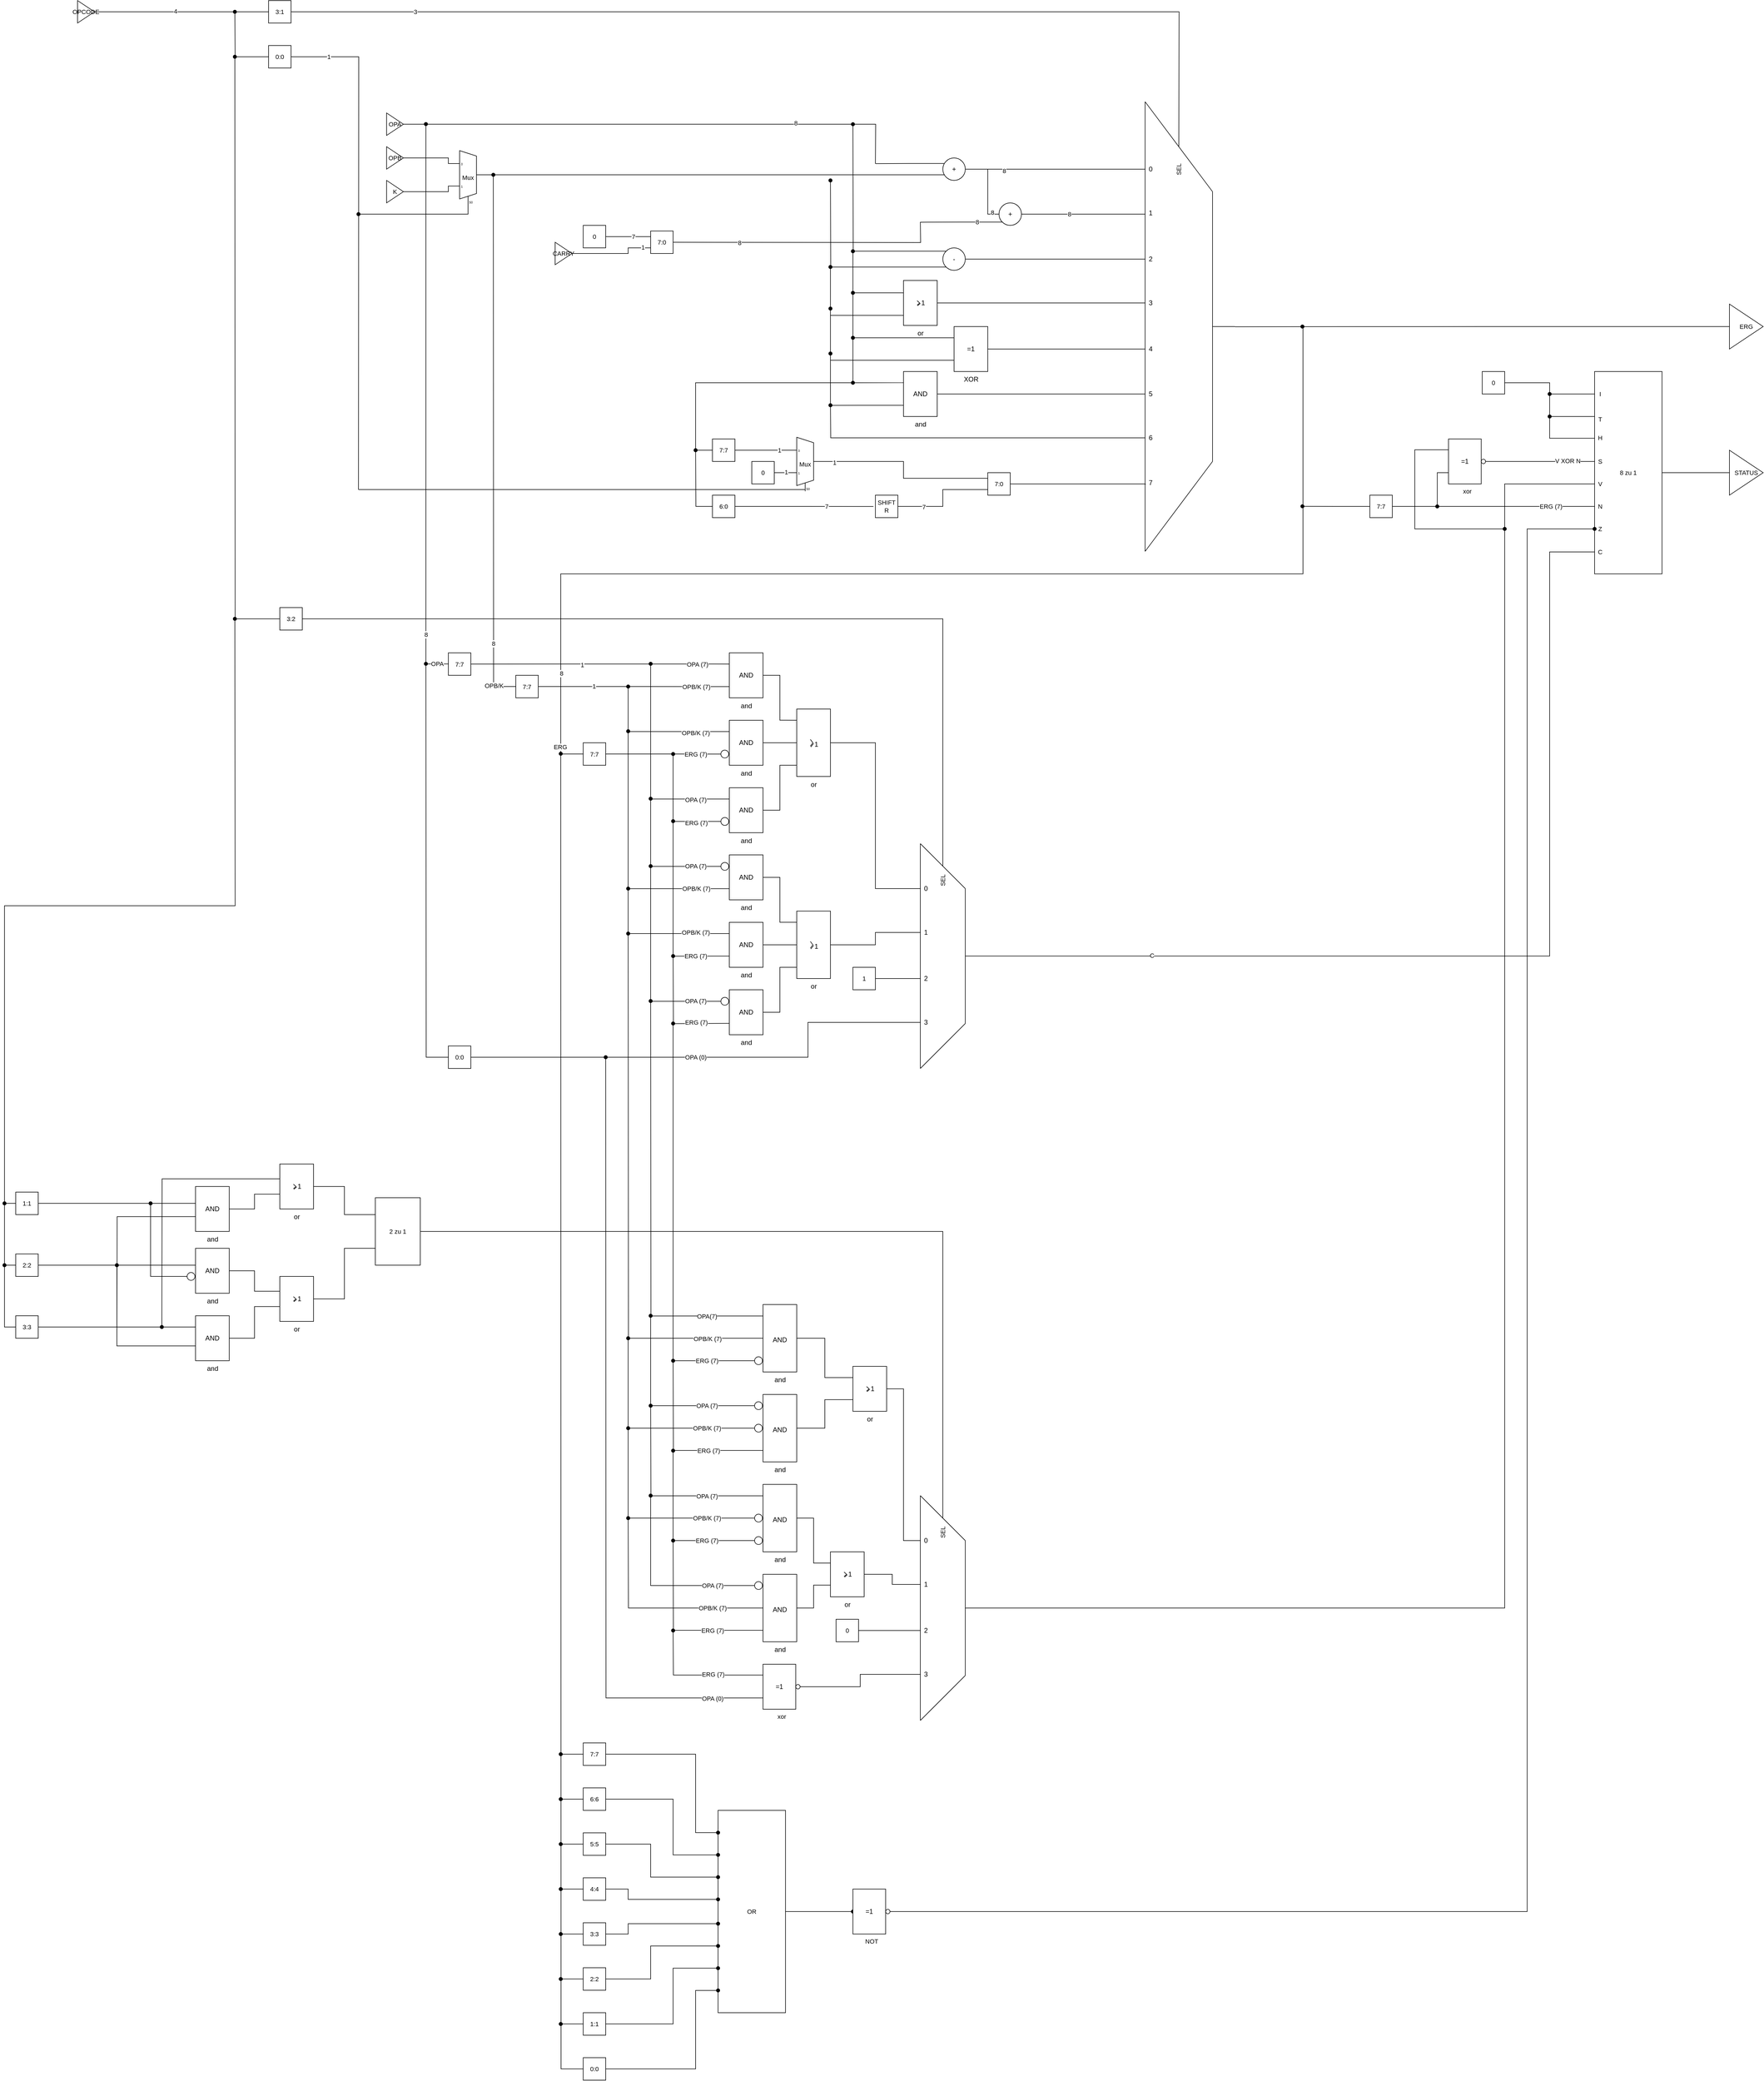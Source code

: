 <mxfile version="22.1.2" type="device">
  <diagram name="Seite-1" id="T7EbDTbt2JDA7oNdMb9G">
    <mxGraphModel dx="4468" dy="2088" grid="1" gridSize="10" guides="1" tooltips="1" connect="1" arrows="1" fold="1" page="0" pageScale="1" pageWidth="827" pageHeight="1169" math="0" shadow="0">
      <root>
        <mxCell id="0" />
        <mxCell id="1" parent="0" />
        <mxCell id="K28dcVF4U-_2Pks2xvg8-66" style="edgeStyle=orthogonalEdgeStyle;shape=connector;rounded=0;orthogonalLoop=1;jettySize=auto;html=1;exitX=0;exitY=0;exitDx=0;exitDy=0;labelBackgroundColor=default;strokeColor=default;align=center;verticalAlign=middle;fontFamily=Helvetica;fontSize=11;fontColor=default;endArrow=none;endFill=0;" parent="1" edge="1">
          <mxGeometry relative="1" as="geometry">
            <mxPoint x="160.0" y="30.087" as="targetPoint" />
            <mxPoint x="285.858" y="29.858" as="sourcePoint" />
            <Array as="points">
              <mxPoint x="220" y="30" />
            </Array>
          </mxGeometry>
        </mxCell>
        <mxCell id="K28dcVF4U-_2Pks2xvg8-1" value="+" style="ellipse;whiteSpace=wrap;html=1;aspect=fixed;" parent="1" vertex="1">
          <mxGeometry x="280" y="20" width="40" height="40" as="geometry" />
        </mxCell>
        <mxCell id="K28dcVF4U-_2Pks2xvg8-72" style="edgeStyle=orthogonalEdgeStyle;shape=connector;rounded=0;orthogonalLoop=1;jettySize=auto;html=1;exitX=0;exitY=0.5;exitDx=0;exitDy=0;labelBackgroundColor=default;strokeColor=default;align=center;verticalAlign=middle;fontFamily=Helvetica;fontSize=11;fontColor=default;endArrow=none;endFill=0;" parent="1" source="K28dcVF4U-_2Pks2xvg8-2" edge="1">
          <mxGeometry relative="1" as="geometry">
            <mxPoint x="360" y="40" as="targetPoint" />
          </mxGeometry>
        </mxCell>
        <mxCell id="K28dcVF4U-_2Pks2xvg8-90" value="8" style="edgeLabel;html=1;align=center;verticalAlign=middle;resizable=0;points=[];fontSize=11;fontFamily=Helvetica;fontColor=default;" parent="K28dcVF4U-_2Pks2xvg8-72" vertex="1" connectable="0">
          <mxGeometry x="-0.753" y="-3" relative="1" as="geometry">
            <mxPoint as="offset" />
          </mxGeometry>
        </mxCell>
        <mxCell id="K28dcVF4U-_2Pks2xvg8-75" style="edgeStyle=orthogonalEdgeStyle;shape=connector;rounded=0;orthogonalLoop=1;jettySize=auto;html=1;exitX=0;exitY=1;exitDx=0;exitDy=0;labelBackgroundColor=default;strokeColor=default;align=center;verticalAlign=middle;fontFamily=Helvetica;fontSize=11;fontColor=default;endArrow=none;endFill=0;" parent="1" source="K28dcVF4U-_2Pks2xvg8-2" edge="1">
          <mxGeometry relative="1" as="geometry">
            <mxPoint x="240" y="134.316" as="targetPoint" />
          </mxGeometry>
        </mxCell>
        <mxCell id="K28dcVF4U-_2Pks2xvg8-91" value="8" style="edgeLabel;html=1;align=center;verticalAlign=middle;resizable=0;points=[];fontSize=11;fontFamily=Helvetica;fontColor=default;" parent="K28dcVF4U-_2Pks2xvg8-75" vertex="1" connectable="0">
          <mxGeometry x="-0.38" relative="1" as="geometry">
            <mxPoint as="offset" />
          </mxGeometry>
        </mxCell>
        <mxCell id="K28dcVF4U-_2Pks2xvg8-2" value="+" style="ellipse;whiteSpace=wrap;html=1;aspect=fixed;" parent="1" vertex="1">
          <mxGeometry x="380" y="100" width="40" height="40" as="geometry" />
        </mxCell>
        <mxCell id="K28dcVF4U-_2Pks2xvg8-37" style="edgeStyle=orthogonalEdgeStyle;rounded=0;orthogonalLoop=1;jettySize=auto;html=1;exitX=1;exitY=0.5;exitDx=0;exitDy=0;entryX=0;entryY=0.5;entryDx=0;entryDy=0;endArrow=none;endFill=0;" parent="1" source="K28dcVF4U-_2Pks2xvg8-3" target="K28dcVF4U-_2Pks2xvg8-28" edge="1">
          <mxGeometry relative="1" as="geometry" />
        </mxCell>
        <mxCell id="K28dcVF4U-_2Pks2xvg8-103" style="edgeStyle=orthogonalEdgeStyle;shape=connector;rounded=0;orthogonalLoop=1;jettySize=auto;html=1;exitX=0;exitY=1;exitDx=0;exitDy=0;labelBackgroundColor=default;strokeColor=default;align=center;verticalAlign=middle;fontFamily=Helvetica;fontSize=11;fontColor=default;endArrow=oval;endFill=1;" parent="1" source="K28dcVF4U-_2Pks2xvg8-3" edge="1">
          <mxGeometry relative="1" as="geometry">
            <mxPoint x="80" y="60" as="targetPoint" />
          </mxGeometry>
        </mxCell>
        <mxCell id="K28dcVF4U-_2Pks2xvg8-104" style="edgeStyle=orthogonalEdgeStyle;shape=connector;rounded=0;orthogonalLoop=1;jettySize=auto;html=1;exitX=0;exitY=0;exitDx=0;exitDy=0;labelBackgroundColor=default;strokeColor=default;align=center;verticalAlign=middle;fontFamily=Helvetica;fontSize=11;fontColor=default;endArrow=oval;endFill=1;" parent="1" source="K28dcVF4U-_2Pks2xvg8-3" edge="1">
          <mxGeometry relative="1" as="geometry">
            <mxPoint x="120" y="-40" as="targetPoint" />
          </mxGeometry>
        </mxCell>
        <mxCell id="K28dcVF4U-_2Pks2xvg8-3" value="-" style="ellipse;whiteSpace=wrap;html=1;aspect=fixed;" parent="1" vertex="1">
          <mxGeometry x="280" y="180" width="40" height="40" as="geometry" />
        </mxCell>
        <mxCell id="K28dcVF4U-_2Pks2xvg8-40" style="edgeStyle=orthogonalEdgeStyle;shape=connector;rounded=0;orthogonalLoop=1;jettySize=auto;html=1;exitX=1;exitY=0.5;exitDx=0;exitDy=0;exitPerimeter=0;labelBackgroundColor=default;strokeColor=default;align=center;verticalAlign=middle;fontFamily=Helvetica;fontSize=11;fontColor=default;endArrow=none;endFill=0;" parent="1" source="K28dcVF4U-_2Pks2xvg8-7" target="K28dcVF4U-_2Pks2xvg8-31" edge="1">
          <mxGeometry relative="1" as="geometry" />
        </mxCell>
        <mxCell id="K28dcVF4U-_2Pks2xvg8-7" value="and" style="verticalLabelPosition=bottom;shadow=0;dashed=0;align=center;html=1;verticalAlign=top;shape=mxgraph.electrical.iec_logic_gates.and;" parent="1" vertex="1">
          <mxGeometry x="210" y="400" width="60" height="80" as="geometry" />
        </mxCell>
        <mxCell id="K28dcVF4U-_2Pks2xvg8-39" style="edgeStyle=orthogonalEdgeStyle;shape=connector;rounded=0;orthogonalLoop=1;jettySize=auto;html=1;exitX=1;exitY=0.5;exitDx=0;exitDy=0;exitPerimeter=0;entryX=0;entryY=0.5;entryDx=0;entryDy=0;labelBackgroundColor=default;strokeColor=default;align=center;verticalAlign=middle;fontFamily=Helvetica;fontSize=11;fontColor=default;endArrow=none;endFill=0;" parent="1" source="K28dcVF4U-_2Pks2xvg8-8" target="K28dcVF4U-_2Pks2xvg8-30" edge="1">
          <mxGeometry relative="1" as="geometry" />
        </mxCell>
        <mxCell id="K28dcVF4U-_2Pks2xvg8-8" value="XOR" style="verticalLabelPosition=bottom;shadow=0;dashed=0;align=center;html=1;verticalAlign=top;shape=mxgraph.electrical.iec_logic_gates.xor;" parent="1" vertex="1">
          <mxGeometry x="300" y="320" width="60" height="80" as="geometry" />
        </mxCell>
        <mxCell id="K28dcVF4U-_2Pks2xvg8-38" style="edgeStyle=orthogonalEdgeStyle;shape=connector;rounded=0;orthogonalLoop=1;jettySize=auto;html=1;exitX=1;exitY=0.5;exitDx=0;exitDy=0;exitPerimeter=0;entryX=0;entryY=0.5;entryDx=0;entryDy=0;labelBackgroundColor=default;strokeColor=default;align=center;verticalAlign=middle;fontFamily=Helvetica;fontSize=11;fontColor=default;endArrow=none;endFill=0;" parent="1" source="K28dcVF4U-_2Pks2xvg8-9" target="K28dcVF4U-_2Pks2xvg8-29" edge="1">
          <mxGeometry relative="1" as="geometry" />
        </mxCell>
        <mxCell id="K28dcVF4U-_2Pks2xvg8-105" style="edgeStyle=orthogonalEdgeStyle;shape=connector;rounded=0;orthogonalLoop=1;jettySize=auto;html=1;exitX=-0.003;exitY=0.776;exitDx=0;exitDy=0;exitPerimeter=0;labelBackgroundColor=default;strokeColor=default;align=center;verticalAlign=middle;fontFamily=Helvetica;fontSize=11;fontColor=default;endArrow=oval;endFill=1;" parent="1" source="K28dcVF4U-_2Pks2xvg8-9" edge="1">
          <mxGeometry relative="1" as="geometry">
            <mxPoint x="80" y="214" as="targetPoint" />
            <mxPoint x="210.54" y="304.8" as="sourcePoint" />
            <Array as="points">
              <mxPoint x="80" y="300" />
            </Array>
          </mxGeometry>
        </mxCell>
        <mxCell id="K28dcVF4U-_2Pks2xvg8-106" style="edgeStyle=orthogonalEdgeStyle;shape=connector;rounded=0;orthogonalLoop=1;jettySize=auto;html=1;exitX=0;exitY=0.275;exitDx=0;exitDy=0;exitPerimeter=0;labelBackgroundColor=default;strokeColor=default;align=center;verticalAlign=middle;fontFamily=Helvetica;fontSize=11;fontColor=default;endArrow=oval;endFill=1;" parent="1" source="K28dcVF4U-_2Pks2xvg8-9" edge="1">
          <mxGeometry relative="1" as="geometry">
            <mxPoint x="120" y="186" as="targetPoint" />
            <mxPoint x="209.34" y="256" as="sourcePoint" />
            <Array as="points">
              <mxPoint x="120" y="260" />
            </Array>
          </mxGeometry>
        </mxCell>
        <mxCell id="K28dcVF4U-_2Pks2xvg8-9" value="or" style="verticalLabelPosition=bottom;shadow=0;dashed=0;align=center;html=1;verticalAlign=top;shape=mxgraph.electrical.iec_logic_gates.or;" parent="1" vertex="1">
          <mxGeometry x="210" y="238" width="60" height="80" as="geometry" />
        </mxCell>
        <mxCell id="K28dcVF4U-_2Pks2xvg8-17" value="" style="endArrow=none;html=1;rounded=0;entryX=1;entryY=0.5;entryDx=0;entryDy=0;" parent="1" edge="1">
          <mxGeometry width="50" height="50" relative="1" as="geometry">
            <mxPoint x="640" y="40" as="sourcePoint" />
            <mxPoint x="320" y="40" as="targetPoint" />
          </mxGeometry>
        </mxCell>
        <mxCell id="K28dcVF4U-_2Pks2xvg8-89" value="8" style="edgeLabel;html=1;align=center;verticalAlign=middle;resizable=0;points=[];fontSize=11;fontFamily=Helvetica;fontColor=default;" parent="K28dcVF4U-_2Pks2xvg8-17" vertex="1" connectable="0">
          <mxGeometry x="0.568" y="3" relative="1" as="geometry">
            <mxPoint as="offset" />
          </mxGeometry>
        </mxCell>
        <mxCell id="K28dcVF4U-_2Pks2xvg8-35" value="" style="group" parent="1" vertex="1" connectable="0">
          <mxGeometry x="640" y="-80" width="160" height="800" as="geometry" />
        </mxCell>
        <mxCell id="K28dcVF4U-_2Pks2xvg8-12" value="" style="endArrow=none;html=1;rounded=0;" parent="K28dcVF4U-_2Pks2xvg8-35" edge="1">
          <mxGeometry width="50" height="50" relative="1" as="geometry">
            <mxPoint y="800.0" as="sourcePoint" />
            <mxPoint as="targetPoint" />
          </mxGeometry>
        </mxCell>
        <mxCell id="K28dcVF4U-_2Pks2xvg8-13" value="" style="endArrow=none;html=1;rounded=0;" parent="K28dcVF4U-_2Pks2xvg8-35" edge="1">
          <mxGeometry width="50" height="50" relative="1" as="geometry">
            <mxPoint x="120" y="640" as="sourcePoint" />
            <mxPoint y="800.0" as="targetPoint" />
          </mxGeometry>
        </mxCell>
        <mxCell id="K28dcVF4U-_2Pks2xvg8-14" value="" style="endArrow=none;html=1;rounded=0;" parent="K28dcVF4U-_2Pks2xvg8-35" edge="1">
          <mxGeometry width="50" height="50" relative="1" as="geometry">
            <mxPoint x="120" y="160" as="sourcePoint" />
            <mxPoint as="targetPoint" />
          </mxGeometry>
        </mxCell>
        <mxCell id="K28dcVF4U-_2Pks2xvg8-15" value="" style="endArrow=none;html=1;rounded=0;" parent="K28dcVF4U-_2Pks2xvg8-35" edge="1">
          <mxGeometry width="50" height="50" relative="1" as="geometry">
            <mxPoint x="120" y="640" as="sourcePoint" />
            <mxPoint x="120" y="160" as="targetPoint" />
          </mxGeometry>
        </mxCell>
        <mxCell id="K28dcVF4U-_2Pks2xvg8-16" value="" style="endArrow=none;html=1;rounded=0;" parent="K28dcVF4U-_2Pks2xvg8-35" edge="1">
          <mxGeometry width="50" height="50" relative="1" as="geometry">
            <mxPoint x="160" y="400.0" as="sourcePoint" />
            <mxPoint x="120" y="400.0" as="targetPoint" />
          </mxGeometry>
        </mxCell>
        <mxCell id="K28dcVF4U-_2Pks2xvg8-18" value="0" style="text;html=1;strokeColor=none;fillColor=none;align=center;verticalAlign=middle;whiteSpace=wrap;rounded=0;" parent="K28dcVF4U-_2Pks2xvg8-35" vertex="1">
          <mxGeometry y="90.0" width="20" height="60" as="geometry" />
        </mxCell>
        <mxCell id="K28dcVF4U-_2Pks2xvg8-27" value="1" style="text;html=1;strokeColor=none;fillColor=none;align=center;verticalAlign=middle;whiteSpace=wrap;rounded=0;" parent="K28dcVF4U-_2Pks2xvg8-35" vertex="1">
          <mxGeometry y="168" width="20" height="60" as="geometry" />
        </mxCell>
        <mxCell id="K28dcVF4U-_2Pks2xvg8-28" value="2" style="text;html=1;strokeColor=none;fillColor=none;align=center;verticalAlign=middle;whiteSpace=wrap;rounded=0;" parent="K28dcVF4U-_2Pks2xvg8-35" vertex="1">
          <mxGeometry y="250" width="20" height="60" as="geometry" />
        </mxCell>
        <mxCell id="K28dcVF4U-_2Pks2xvg8-29" value="3" style="text;html=1;strokeColor=none;fillColor=none;align=center;verticalAlign=middle;whiteSpace=wrap;rounded=0;" parent="K28dcVF4U-_2Pks2xvg8-35" vertex="1">
          <mxGeometry y="328" width="20" height="60" as="geometry" />
        </mxCell>
        <mxCell id="K28dcVF4U-_2Pks2xvg8-30" value="4" style="text;html=1;strokeColor=none;fillColor=none;align=center;verticalAlign=middle;whiteSpace=wrap;rounded=0;" parent="K28dcVF4U-_2Pks2xvg8-35" vertex="1">
          <mxGeometry y="410.0" width="20" height="60" as="geometry" />
        </mxCell>
        <mxCell id="K28dcVF4U-_2Pks2xvg8-31" value="5" style="text;html=1;strokeColor=none;fillColor=none;align=center;verticalAlign=middle;whiteSpace=wrap;rounded=0;" parent="K28dcVF4U-_2Pks2xvg8-35" vertex="1">
          <mxGeometry y="490" width="20" height="60" as="geometry" />
        </mxCell>
        <mxCell id="K28dcVF4U-_2Pks2xvg8-113" style="edgeStyle=orthogonalEdgeStyle;shape=connector;rounded=0;orthogonalLoop=1;jettySize=auto;html=1;exitX=0;exitY=0.5;exitDx=0;exitDy=0;labelBackgroundColor=default;strokeColor=default;align=center;verticalAlign=middle;fontFamily=Helvetica;fontSize=11;fontColor=default;endArrow=oval;endFill=1;" parent="K28dcVF4U-_2Pks2xvg8-35" source="K28dcVF4U-_2Pks2xvg8-32" edge="1">
          <mxGeometry relative="1" as="geometry">
            <mxPoint x="-560" y="540" as="targetPoint" />
          </mxGeometry>
        </mxCell>
        <mxCell id="K28dcVF4U-_2Pks2xvg8-32" value="6" style="text;html=1;strokeColor=none;fillColor=none;align=center;verticalAlign=middle;whiteSpace=wrap;rounded=0;" parent="K28dcVF4U-_2Pks2xvg8-35" vertex="1">
          <mxGeometry y="568" width="20" height="60" as="geometry" />
        </mxCell>
        <mxCell id="K28dcVF4U-_2Pks2xvg8-33" value="7" style="text;html=1;strokeColor=none;fillColor=none;align=center;verticalAlign=middle;whiteSpace=wrap;rounded=0;" parent="K28dcVF4U-_2Pks2xvg8-35" vertex="1">
          <mxGeometry y="648" width="20" height="60" as="geometry" />
        </mxCell>
        <mxCell id="K28dcVF4U-_2Pks2xvg8-53" value="SEL" style="text;html=1;strokeColor=none;fillColor=none;align=center;verticalAlign=middle;whiteSpace=wrap;rounded=0;fontSize=11;fontFamily=Helvetica;fontColor=default;rotation=270;" parent="K28dcVF4U-_2Pks2xvg8-35" vertex="1">
          <mxGeometry x="30" y="105" width="60" height="30" as="geometry" />
        </mxCell>
        <mxCell id="K28dcVF4U-_2Pks2xvg8-36" value="" style="endArrow=none;html=1;rounded=0;entryX=1;entryY=0.5;entryDx=0;entryDy=0;" parent="1" target="K28dcVF4U-_2Pks2xvg8-2" edge="1">
          <mxGeometry width="50" height="50" relative="1" as="geometry">
            <mxPoint x="640" y="120" as="sourcePoint" />
            <mxPoint x="330" y="119.55" as="targetPoint" />
          </mxGeometry>
        </mxCell>
        <mxCell id="K28dcVF4U-_2Pks2xvg8-88" value="8" style="edgeLabel;html=1;align=center;verticalAlign=middle;resizable=0;points=[];fontSize=11;fontFamily=Helvetica;fontColor=default;" parent="K28dcVF4U-_2Pks2xvg8-36" vertex="1" connectable="0">
          <mxGeometry x="0.226" relative="1" as="geometry">
            <mxPoint as="offset" />
          </mxGeometry>
        </mxCell>
        <mxCell id="K28dcVF4U-_2Pks2xvg8-65" style="edgeStyle=orthogonalEdgeStyle;shape=connector;rounded=0;orthogonalLoop=1;jettySize=auto;html=1;exitX=1;exitY=0.5;exitDx=0;exitDy=0;labelBackgroundColor=default;strokeColor=default;align=center;verticalAlign=middle;fontFamily=Helvetica;fontSize=11;fontColor=default;endArrow=none;endFill=0;" parent="1" source="K28dcVF4U-_2Pks2xvg8-41" edge="1">
          <mxGeometry relative="1" as="geometry">
            <mxPoint x="160" y="30" as="targetPoint" />
          </mxGeometry>
        </mxCell>
        <mxCell id="K28dcVF4U-_2Pks2xvg8-77" value="8" style="edgeLabel;html=1;align=center;verticalAlign=middle;resizable=0;points=[];fontSize=11;fontFamily=Helvetica;fontColor=default;" parent="K28dcVF4U-_2Pks2xvg8-65" vertex="1" connectable="0">
          <mxGeometry x="0.532" y="2" relative="1" as="geometry">
            <mxPoint as="offset" />
          </mxGeometry>
        </mxCell>
        <mxCell id="K28dcVF4U-_2Pks2xvg8-41" value="OPA" style="triangle;whiteSpace=wrap;html=1;fontFamily=Helvetica;fontSize=11;fontColor=default;" parent="1" vertex="1">
          <mxGeometry x="-710" y="-60" width="30" height="40" as="geometry" />
        </mxCell>
        <mxCell id="K28dcVF4U-_2Pks2xvg8-43" value="OPB" style="triangle;whiteSpace=wrap;html=1;fontFamily=Helvetica;fontSize=11;fontColor=default;" parent="1" vertex="1">
          <mxGeometry x="-710" width="30" height="40" as="geometry" />
        </mxCell>
        <mxCell id="K28dcVF4U-_2Pks2xvg8-44" value="K" style="triangle;whiteSpace=wrap;html=1;fontFamily=Helvetica;fontSize=11;fontColor=default;" parent="1" vertex="1">
          <mxGeometry x="-710" y="60" width="30" height="40" as="geometry" />
        </mxCell>
        <mxCell id="K28dcVF4U-_2Pks2xvg8-49" style="edgeStyle=orthogonalEdgeStyle;shape=connector;rounded=0;orthogonalLoop=1;jettySize=auto;html=1;exitX=1;exitY=0.5;exitDx=0;exitDy=0;entryX=0;entryY=0.5;entryDx=0;entryDy=0;labelBackgroundColor=default;strokeColor=default;align=center;verticalAlign=middle;fontFamily=Helvetica;fontSize=11;fontColor=default;endArrow=none;endFill=0;" parent="1" source="K28dcVF4U-_2Pks2xvg8-45" target="K28dcVF4U-_2Pks2xvg8-46" edge="1">
          <mxGeometry relative="1" as="geometry" />
        </mxCell>
        <mxCell id="K28dcVF4U-_2Pks2xvg8-56" value="4" style="edgeLabel;html=1;align=center;verticalAlign=middle;resizable=0;points=[];fontSize=11;fontFamily=Helvetica;fontColor=default;" parent="K28dcVF4U-_2Pks2xvg8-49" vertex="1" connectable="0">
          <mxGeometry x="-0.064" y="1" relative="1" as="geometry">
            <mxPoint x="-1" as="offset" />
          </mxGeometry>
        </mxCell>
        <mxCell id="K28dcVF4U-_2Pks2xvg8-45" value="OPCODE" style="triangle;whiteSpace=wrap;html=1;fontFamily=Helvetica;fontSize=11;fontColor=default;" parent="1" vertex="1">
          <mxGeometry x="-1260" y="-260" width="30" height="40" as="geometry" />
        </mxCell>
        <mxCell id="K28dcVF4U-_2Pks2xvg8-52" style="edgeStyle=orthogonalEdgeStyle;shape=connector;rounded=0;orthogonalLoop=1;jettySize=auto;html=1;exitX=1;exitY=0.5;exitDx=0;exitDy=0;labelBackgroundColor=default;strokeColor=default;align=center;verticalAlign=middle;fontFamily=Helvetica;fontSize=11;fontColor=default;endArrow=none;endFill=0;" parent="1" source="K28dcVF4U-_2Pks2xvg8-46" edge="1">
          <mxGeometry relative="1" as="geometry">
            <mxPoint x="700" as="targetPoint" />
          </mxGeometry>
        </mxCell>
        <mxCell id="K28dcVF4U-_2Pks2xvg8-55" value="3" style="edgeLabel;html=1;align=center;verticalAlign=middle;resizable=0;points=[];fontSize=11;fontFamily=Helvetica;fontColor=default;" parent="K28dcVF4U-_2Pks2xvg8-52" vertex="1" connectable="0">
          <mxGeometry x="-0.756" relative="1" as="geometry">
            <mxPoint x="-1" as="offset" />
          </mxGeometry>
        </mxCell>
        <mxCell id="K28dcVF4U-_2Pks2xvg8-46" value="3:1" style="rounded=0;whiteSpace=wrap;html=1;fontFamily=Helvetica;fontSize=11;fontColor=default;" parent="1" vertex="1">
          <mxGeometry x="-920" y="-260" width="40" height="40" as="geometry" />
        </mxCell>
        <mxCell id="K28dcVF4U-_2Pks2xvg8-50" style="edgeStyle=orthogonalEdgeStyle;shape=connector;rounded=0;orthogonalLoop=1;jettySize=auto;html=1;exitX=0;exitY=0.5;exitDx=0;exitDy=0;labelBackgroundColor=default;strokeColor=default;align=center;verticalAlign=middle;fontFamily=Helvetica;fontSize=11;fontColor=default;endArrow=oval;endFill=1;" parent="1" source="K28dcVF4U-_2Pks2xvg8-48" edge="1">
          <mxGeometry relative="1" as="geometry">
            <mxPoint x="-980" y="-240" as="targetPoint" />
          </mxGeometry>
        </mxCell>
        <mxCell id="K28dcVF4U-_2Pks2xvg8-136" style="edgeStyle=orthogonalEdgeStyle;shape=connector;rounded=0;orthogonalLoop=1;jettySize=auto;html=1;exitX=1;exitY=0.5;exitDx=0;exitDy=0;labelBackgroundColor=default;strokeColor=default;align=center;verticalAlign=middle;fontFamily=Helvetica;fontSize=11;fontColor=default;endArrow=none;endFill=0;" parent="1" source="K28dcVF4U-_2Pks2xvg8-48" edge="1">
          <mxGeometry relative="1" as="geometry">
            <mxPoint x="-760" y="610" as="targetPoint" />
          </mxGeometry>
        </mxCell>
        <mxCell id="dH81x7TGgG7tPerTCJaM-39" value="1" style="edgeLabel;html=1;align=center;verticalAlign=middle;resizable=0;points=[];fontSize=11;fontFamily=Helvetica;fontColor=default;" vertex="1" connectable="0" parent="K28dcVF4U-_2Pks2xvg8-136">
          <mxGeometry x="-0.849" relative="1" as="geometry">
            <mxPoint as="offset" />
          </mxGeometry>
        </mxCell>
        <mxCell id="K28dcVF4U-_2Pks2xvg8-48" value="0:0" style="rounded=0;whiteSpace=wrap;html=1;fontFamily=Helvetica;fontSize=11;fontColor=default;" parent="1" vertex="1">
          <mxGeometry x="-920" y="-180" width="40" height="40" as="geometry" />
        </mxCell>
        <mxCell id="K28dcVF4U-_2Pks2xvg8-59" style="edgeStyle=orthogonalEdgeStyle;shape=connector;rounded=0;orthogonalLoop=1;jettySize=auto;html=1;exitX=1;exitY=0.5;exitDx=0;exitDy=-5;exitPerimeter=0;labelBackgroundColor=default;strokeColor=default;align=center;verticalAlign=middle;fontFamily=Helvetica;fontSize=11;fontColor=default;endArrow=none;endFill=0;entryX=0.078;entryY=0.751;entryDx=0;entryDy=0;entryPerimeter=0;" parent="1" source="K28dcVF4U-_2Pks2xvg8-57" target="K28dcVF4U-_2Pks2xvg8-1" edge="1">
          <mxGeometry relative="1" as="geometry">
            <mxPoint x="-540" y="65" as="sourcePoint" />
            <mxPoint x="286" y="60" as="targetPoint" />
            <Array as="points">
              <mxPoint x="-530" y="50" />
            </Array>
          </mxGeometry>
        </mxCell>
        <mxCell id="K28dcVF4U-_2Pks2xvg8-71" style="edgeStyle=orthogonalEdgeStyle;shape=connector;rounded=0;orthogonalLoop=1;jettySize=auto;html=1;exitX=0.3;exitY=1;exitDx=10;exitDy=0;exitPerimeter=0;labelBackgroundColor=default;strokeColor=default;align=center;verticalAlign=middle;fontFamily=Helvetica;fontSize=11;fontColor=default;endArrow=oval;endFill=1;" parent="1" source="K28dcVF4U-_2Pks2xvg8-57" edge="1">
          <mxGeometry relative="1" as="geometry">
            <mxPoint x="-760" y="120" as="targetPoint" />
            <Array as="points">
              <mxPoint x="-565" y="120" />
            </Array>
          </mxGeometry>
        </mxCell>
        <mxCell id="K28dcVF4U-_2Pks2xvg8-57" value="Mux" style="shadow=0;dashed=0;align=center;html=1;strokeWidth=1;shape=mxgraph.electrical.abstract.mux2;whiteSpace=wrap;fontFamily=Helvetica;fontSize=11;fontColor=default;aspect=fixed;" parent="1" vertex="1">
          <mxGeometry x="-590" y="7" width="50" height="96" as="geometry" />
        </mxCell>
        <mxCell id="K28dcVF4U-_2Pks2xvg8-74" style="edgeStyle=orthogonalEdgeStyle;shape=connector;rounded=0;orthogonalLoop=1;jettySize=auto;html=1;labelBackgroundColor=default;strokeColor=default;align=center;verticalAlign=middle;fontFamily=Helvetica;fontSize=11;fontColor=default;endArrow=none;endFill=0;" parent="1" edge="1">
          <mxGeometry relative="1" as="geometry">
            <mxPoint x="240" y="134" as="targetPoint" />
            <mxPoint x="-200" y="170" as="sourcePoint" />
          </mxGeometry>
        </mxCell>
        <mxCell id="K28dcVF4U-_2Pks2xvg8-87" value="8" style="edgeLabel;html=1;align=center;verticalAlign=middle;resizable=0;points=[];fontSize=11;fontFamily=Helvetica;fontColor=default;" parent="K28dcVF4U-_2Pks2xvg8-74" vertex="1" connectable="0">
          <mxGeometry x="-0.508" y="-1" relative="1" as="geometry">
            <mxPoint as="offset" />
          </mxGeometry>
        </mxCell>
        <mxCell id="K28dcVF4U-_2Pks2xvg8-84" style="edgeStyle=orthogonalEdgeStyle;shape=connector;rounded=0;orthogonalLoop=1;jettySize=auto;html=1;exitX=1;exitY=0.5;exitDx=0;exitDy=0;entryX=0;entryY=0.75;entryDx=0;entryDy=0;labelBackgroundColor=default;strokeColor=default;align=center;verticalAlign=middle;fontFamily=Helvetica;fontSize=11;fontColor=default;endArrow=none;endFill=0;" parent="1" source="K28dcVF4U-_2Pks2xvg8-73" target="K28dcVF4U-_2Pks2xvg8-81" edge="1">
          <mxGeometry relative="1" as="geometry">
            <Array as="points">
              <mxPoint x="-280" y="190" />
              <mxPoint x="-280" y="180" />
            </Array>
          </mxGeometry>
        </mxCell>
        <mxCell id="K28dcVF4U-_2Pks2xvg8-86" value="1" style="edgeLabel;html=1;align=center;verticalAlign=middle;resizable=0;points=[];fontSize=11;fontFamily=Helvetica;fontColor=default;" parent="K28dcVF4U-_2Pks2xvg8-84" vertex="1" connectable="0">
          <mxGeometry x="0.805" y="1" relative="1" as="geometry">
            <mxPoint as="offset" />
          </mxGeometry>
        </mxCell>
        <mxCell id="K28dcVF4U-_2Pks2xvg8-73" value="CARRY" style="triangle;whiteSpace=wrap;html=1;fontFamily=Helvetica;fontSize=11;fontColor=default;" parent="1" vertex="1">
          <mxGeometry x="-410" y="170" width="30" height="40" as="geometry" />
        </mxCell>
        <mxCell id="K28dcVF4U-_2Pks2xvg8-82" style="edgeStyle=orthogonalEdgeStyle;shape=connector;rounded=0;orthogonalLoop=1;jettySize=auto;html=1;exitX=1;exitY=0.5;exitDx=0;exitDy=0;entryX=0;entryY=0.25;entryDx=0;entryDy=0;labelBackgroundColor=default;strokeColor=default;align=center;verticalAlign=middle;fontFamily=Helvetica;fontSize=11;fontColor=default;endArrow=none;endFill=0;" parent="1" source="K28dcVF4U-_2Pks2xvg8-80" target="K28dcVF4U-_2Pks2xvg8-81" edge="1">
          <mxGeometry relative="1" as="geometry" />
        </mxCell>
        <mxCell id="K28dcVF4U-_2Pks2xvg8-83" value="7" style="edgeLabel;html=1;align=center;verticalAlign=middle;resizable=0;points=[];fontSize=11;fontFamily=Helvetica;fontColor=default;" parent="K28dcVF4U-_2Pks2xvg8-82" vertex="1" connectable="0">
          <mxGeometry x="0.208" relative="1" as="geometry">
            <mxPoint as="offset" />
          </mxGeometry>
        </mxCell>
        <mxCell id="K28dcVF4U-_2Pks2xvg8-80" value="0" style="whiteSpace=wrap;html=1;aspect=fixed;fontFamily=Helvetica;fontSize=11;fontColor=default;" parent="1" vertex="1">
          <mxGeometry x="-360" y="140" width="40" height="40" as="geometry" />
        </mxCell>
        <mxCell id="K28dcVF4U-_2Pks2xvg8-81" value="7:0" style="rounded=0;whiteSpace=wrap;html=1;fontFamily=Helvetica;fontSize=11;fontColor=default;" parent="1" vertex="1">
          <mxGeometry x="-240" y="150" width="40" height="40" as="geometry" />
        </mxCell>
        <mxCell id="K28dcVF4U-_2Pks2xvg8-107" style="edgeStyle=orthogonalEdgeStyle;shape=connector;rounded=0;orthogonalLoop=1;jettySize=auto;html=1;labelBackgroundColor=default;strokeColor=default;align=center;verticalAlign=middle;fontFamily=Helvetica;fontSize=11;fontColor=default;endArrow=oval;endFill=1;" parent="1" edge="1">
          <mxGeometry relative="1" as="geometry">
            <mxPoint x="80" y="288" as="targetPoint" />
            <mxPoint x="300" y="380" as="sourcePoint" />
            <Array as="points">
              <mxPoint x="300" y="380" />
              <mxPoint x="80" y="380" />
            </Array>
          </mxGeometry>
        </mxCell>
        <mxCell id="K28dcVF4U-_2Pks2xvg8-108" style="edgeStyle=orthogonalEdgeStyle;shape=connector;rounded=0;orthogonalLoop=1;jettySize=auto;html=1;labelBackgroundColor=default;strokeColor=default;align=center;verticalAlign=middle;fontFamily=Helvetica;fontSize=11;fontColor=default;endArrow=oval;endFill=1;" parent="1" edge="1">
          <mxGeometry relative="1" as="geometry">
            <mxPoint x="120" y="260" as="targetPoint" />
            <mxPoint x="300" y="340" as="sourcePoint" />
            <Array as="points">
              <mxPoint x="300" y="340" />
              <mxPoint x="120" y="340" />
            </Array>
          </mxGeometry>
        </mxCell>
        <mxCell id="K28dcVF4U-_2Pks2xvg8-109" style="edgeStyle=orthogonalEdgeStyle;shape=connector;rounded=0;orthogonalLoop=1;jettySize=auto;html=1;exitX=-0.002;exitY=0.752;exitDx=0;exitDy=0;exitPerimeter=0;labelBackgroundColor=default;strokeColor=default;align=center;verticalAlign=middle;fontFamily=Helvetica;fontSize=11;fontColor=default;endArrow=oval;endFill=1;" parent="1" source="K28dcVF4U-_2Pks2xvg8-7" edge="1">
          <mxGeometry relative="1" as="geometry">
            <mxPoint x="80" y="368" as="targetPoint" />
            <mxPoint x="210" y="454" as="sourcePoint" />
            <Array as="points">
              <mxPoint x="80" y="460" />
            </Array>
          </mxGeometry>
        </mxCell>
        <mxCell id="K28dcVF4U-_2Pks2xvg8-110" style="edgeStyle=orthogonalEdgeStyle;shape=connector;rounded=0;orthogonalLoop=1;jettySize=auto;html=1;exitX=-0.019;exitY=0.247;exitDx=0;exitDy=0;exitPerimeter=0;labelBackgroundColor=default;strokeColor=default;align=center;verticalAlign=middle;fontFamily=Helvetica;fontSize=11;fontColor=default;endArrow=oval;endFill=1;" parent="1" source="K28dcVF4U-_2Pks2xvg8-7" edge="1">
          <mxGeometry relative="1" as="geometry">
            <mxPoint x="120" y="340" as="targetPoint" />
            <mxPoint x="210" y="414" as="sourcePoint" />
            <Array as="points">
              <mxPoint x="210" y="420" />
              <mxPoint x="120" y="420" />
            </Array>
          </mxGeometry>
        </mxCell>
        <mxCell id="K28dcVF4U-_2Pks2xvg8-122" style="edgeStyle=orthogonalEdgeStyle;shape=connector;rounded=0;orthogonalLoop=1;jettySize=auto;html=1;exitX=1;exitY=0.5;exitDx=0;exitDy=-5;exitPerimeter=0;entryX=0;entryY=0.25;entryDx=0;entryDy=0;labelBackgroundColor=default;strokeColor=default;align=center;verticalAlign=middle;fontFamily=Helvetica;fontSize=11;fontColor=default;endArrow=none;endFill=0;" parent="1" source="K28dcVF4U-_2Pks2xvg8-114" target="K28dcVF4U-_2Pks2xvg8-116" edge="1">
          <mxGeometry relative="1" as="geometry" />
        </mxCell>
        <mxCell id="K28dcVF4U-_2Pks2xvg8-128" value="1" style="edgeLabel;html=1;align=center;verticalAlign=middle;resizable=0;points=[];fontSize=11;fontFamily=Helvetica;fontColor=default;" parent="K28dcVF4U-_2Pks2xvg8-122" vertex="1" connectable="0">
          <mxGeometry x="-0.836" y="-2" relative="1" as="geometry">
            <mxPoint as="offset" />
          </mxGeometry>
        </mxCell>
        <mxCell id="K28dcVF4U-_2Pks2xvg8-135" style="edgeStyle=orthogonalEdgeStyle;shape=connector;rounded=0;orthogonalLoop=1;jettySize=auto;html=1;exitX=0.3;exitY=1;exitDx=10;exitDy=0;exitPerimeter=0;labelBackgroundColor=default;strokeColor=default;align=center;verticalAlign=middle;fontFamily=Helvetica;fontSize=11;fontColor=default;endArrow=none;endFill=0;" parent="1" source="K28dcVF4U-_2Pks2xvg8-114" edge="1">
          <mxGeometry relative="1" as="geometry">
            <mxPoint x="-760" y="610" as="targetPoint" />
            <Array as="points">
              <mxPoint x="35" y="610" />
              <mxPoint x="-760" y="610" />
            </Array>
          </mxGeometry>
        </mxCell>
        <mxCell id="K28dcVF4U-_2Pks2xvg8-114" value="Mux" style="shadow=0;dashed=0;align=center;html=1;strokeWidth=1;shape=mxgraph.electrical.abstract.mux2;whiteSpace=wrap;fontFamily=Helvetica;fontSize=11;fontColor=default;aspect=fixed;" parent="1" vertex="1">
          <mxGeometry x="10" y="517" width="50" height="96" as="geometry" />
        </mxCell>
        <mxCell id="K28dcVF4U-_2Pks2xvg8-121" style="edgeStyle=orthogonalEdgeStyle;shape=connector;rounded=0;orthogonalLoop=1;jettySize=auto;html=1;exitX=1;exitY=0.5;exitDx=0;exitDy=0;entryX=0;entryY=0.75;entryDx=0;entryDy=0;labelBackgroundColor=default;strokeColor=default;align=center;verticalAlign=middle;fontFamily=Helvetica;fontSize=11;fontColor=default;endArrow=none;endFill=0;" parent="1" source="K28dcVF4U-_2Pks2xvg8-115" target="K28dcVF4U-_2Pks2xvg8-116" edge="1">
          <mxGeometry relative="1" as="geometry" />
        </mxCell>
        <mxCell id="K28dcVF4U-_2Pks2xvg8-130" value="7" style="edgeLabel;html=1;align=center;verticalAlign=middle;resizable=0;points=[];fontSize=11;fontFamily=Helvetica;fontColor=default;" parent="K28dcVF4U-_2Pks2xvg8-121" vertex="1" connectable="0">
          <mxGeometry x="-0.52" y="-1" relative="1" as="geometry">
            <mxPoint as="offset" />
          </mxGeometry>
        </mxCell>
        <mxCell id="K28dcVF4U-_2Pks2xvg8-115" value="SHIFT R" style="whiteSpace=wrap;html=1;aspect=fixed;fontFamily=Helvetica;fontSize=11;fontColor=default;" parent="1" vertex="1">
          <mxGeometry x="160" y="620" width="40" height="40" as="geometry" />
        </mxCell>
        <mxCell id="K28dcVF4U-_2Pks2xvg8-116" value="7:0" style="whiteSpace=wrap;html=1;aspect=fixed;fontFamily=Helvetica;fontSize=11;fontColor=default;" parent="1" vertex="1">
          <mxGeometry x="360" y="580" width="40" height="40" as="geometry" />
        </mxCell>
        <mxCell id="K28dcVF4U-_2Pks2xvg8-134" style="edgeStyle=orthogonalEdgeStyle;shape=connector;rounded=0;orthogonalLoop=1;jettySize=auto;html=1;exitX=0;exitY=0.5;exitDx=0;exitDy=0;labelBackgroundColor=default;strokeColor=default;align=center;verticalAlign=middle;fontFamily=Helvetica;fontSize=11;fontColor=default;endArrow=oval;endFill=1;" parent="1" source="K28dcVF4U-_2Pks2xvg8-117" edge="1">
          <mxGeometry relative="1" as="geometry">
            <mxPoint x="-160" y="540" as="targetPoint" />
          </mxGeometry>
        </mxCell>
        <mxCell id="K28dcVF4U-_2Pks2xvg8-117" value="6:0" style="whiteSpace=wrap;html=1;aspect=fixed;fontFamily=Helvetica;fontSize=11;fontColor=default;" parent="1" vertex="1">
          <mxGeometry x="-130" y="620" width="40" height="40" as="geometry" />
        </mxCell>
        <mxCell id="K28dcVF4U-_2Pks2xvg8-133" style="edgeStyle=orthogonalEdgeStyle;shape=connector;rounded=0;orthogonalLoop=1;jettySize=auto;html=1;exitX=0;exitY=0.5;exitDx=0;exitDy=0;labelBackgroundColor=default;strokeColor=default;align=center;verticalAlign=middle;fontFamily=Helvetica;fontSize=11;fontColor=default;endArrow=oval;endFill=1;" parent="1" source="K28dcVF4U-_2Pks2xvg8-118" edge="1">
          <mxGeometry relative="1" as="geometry">
            <mxPoint x="120" y="420" as="targetPoint" />
            <Array as="points">
              <mxPoint x="-160" y="540" />
              <mxPoint x="-160" y="420" />
            </Array>
          </mxGeometry>
        </mxCell>
        <mxCell id="K28dcVF4U-_2Pks2xvg8-118" value="7:7" style="whiteSpace=wrap;html=1;aspect=fixed;fontFamily=Helvetica;fontSize=11;fontColor=default;" parent="1" vertex="1">
          <mxGeometry x="-130" y="520" width="40" height="40" as="geometry" />
        </mxCell>
        <mxCell id="K28dcVF4U-_2Pks2xvg8-119" style="edgeStyle=orthogonalEdgeStyle;shape=connector;rounded=0;orthogonalLoop=1;jettySize=auto;html=1;exitX=1;exitY=0.5;exitDx=0;exitDy=0;entryX=-0.089;entryY=0.504;entryDx=0;entryDy=0;entryPerimeter=0;labelBackgroundColor=default;strokeColor=default;align=center;verticalAlign=middle;fontFamily=Helvetica;fontSize=11;fontColor=default;endArrow=none;endFill=0;" parent="1" source="K28dcVF4U-_2Pks2xvg8-117" target="K28dcVF4U-_2Pks2xvg8-115" edge="1">
          <mxGeometry relative="1" as="geometry" />
        </mxCell>
        <mxCell id="K28dcVF4U-_2Pks2xvg8-129" value="7" style="edgeLabel;html=1;align=center;verticalAlign=middle;resizable=0;points=[];fontSize=11;fontFamily=Helvetica;fontColor=default;" parent="K28dcVF4U-_2Pks2xvg8-119" vertex="1" connectable="0">
          <mxGeometry x="0.319" relative="1" as="geometry">
            <mxPoint as="offset" />
          </mxGeometry>
        </mxCell>
        <mxCell id="K28dcVF4U-_2Pks2xvg8-123" style="edgeStyle=orthogonalEdgeStyle;shape=connector;rounded=0;orthogonalLoop=1;jettySize=auto;html=1;exitX=1;exitY=0.5;exitDx=0;exitDy=0;entryX=0;entryY=0.208;entryDx=0;entryDy=3;entryPerimeter=0;labelBackgroundColor=default;strokeColor=default;align=center;verticalAlign=middle;fontFamily=Helvetica;fontSize=11;fontColor=default;endArrow=none;endFill=0;" parent="1" source="K28dcVF4U-_2Pks2xvg8-118" target="K28dcVF4U-_2Pks2xvg8-114" edge="1">
          <mxGeometry relative="1" as="geometry" />
        </mxCell>
        <mxCell id="K28dcVF4U-_2Pks2xvg8-126" value="1" style="edgeLabel;html=1;align=center;verticalAlign=middle;resizable=0;points=[];fontSize=11;fontFamily=Helvetica;fontColor=default;" parent="K28dcVF4U-_2Pks2xvg8-123" vertex="1" connectable="0">
          <mxGeometry x="0.582" relative="1" as="geometry">
            <mxPoint as="offset" />
          </mxGeometry>
        </mxCell>
        <mxCell id="K28dcVF4U-_2Pks2xvg8-124" value="0" style="whiteSpace=wrap;html=1;aspect=fixed;fontFamily=Helvetica;fontSize=11;fontColor=default;" parent="1" vertex="1">
          <mxGeometry x="-60" y="560" width="40" height="40" as="geometry" />
        </mxCell>
        <mxCell id="K28dcVF4U-_2Pks2xvg8-125" style="edgeStyle=orthogonalEdgeStyle;shape=connector;rounded=0;orthogonalLoop=1;jettySize=auto;html=1;exitX=1;exitY=0.5;exitDx=0;exitDy=0;entryX=0;entryY=0.625;entryDx=0;entryDy=3;entryPerimeter=0;labelBackgroundColor=default;strokeColor=default;align=center;verticalAlign=middle;fontFamily=Helvetica;fontSize=11;fontColor=default;endArrow=none;endFill=0;" parent="1" source="K28dcVF4U-_2Pks2xvg8-124" target="K28dcVF4U-_2Pks2xvg8-114" edge="1">
          <mxGeometry relative="1" as="geometry" />
        </mxCell>
        <mxCell id="K28dcVF4U-_2Pks2xvg8-127" value="1" style="edgeLabel;html=1;align=center;verticalAlign=middle;resizable=0;points=[];fontSize=11;fontFamily=Helvetica;fontColor=default;" parent="K28dcVF4U-_2Pks2xvg8-125" vertex="1" connectable="0">
          <mxGeometry x="0.381" y="1" relative="1" as="geometry">
            <mxPoint as="offset" />
          </mxGeometry>
        </mxCell>
        <mxCell id="K28dcVF4U-_2Pks2xvg8-131" style="edgeStyle=orthogonalEdgeStyle;shape=connector;rounded=0;orthogonalLoop=1;jettySize=auto;html=1;exitX=1;exitY=0.5;exitDx=0;exitDy=0;entryX=0.06;entryY=0.54;entryDx=0;entryDy=0;entryPerimeter=0;labelBackgroundColor=default;strokeColor=default;align=center;verticalAlign=middle;fontFamily=Helvetica;fontSize=11;fontColor=default;endArrow=none;endFill=0;" parent="1" source="K28dcVF4U-_2Pks2xvg8-116" target="K28dcVF4U-_2Pks2xvg8-33" edge="1">
          <mxGeometry relative="1" as="geometry">
            <Array as="points">
              <mxPoint x="638" y="600" />
            </Array>
          </mxGeometry>
        </mxCell>
        <mxCell id="dH81x7TGgG7tPerTCJaM-9" style="edgeStyle=orthogonalEdgeStyle;shape=connector;rounded=0;orthogonalLoop=1;jettySize=auto;html=1;exitX=1;exitY=0.5;exitDx=0;exitDy=0;exitPerimeter=0;labelBackgroundColor=default;strokeColor=default;align=center;verticalAlign=middle;fontFamily=Helvetica;fontSize=11;fontColor=default;endArrow=none;endFill=0;entryX=0.003;entryY=0.166;entryDx=0;entryDy=0;entryPerimeter=0;" edge="1" parent="1" source="K28dcVF4U-_2Pks2xvg8-173" target="dH81x7TGgG7tPerTCJaM-6">
          <mxGeometry relative="1" as="geometry">
            <mxPoint x="-60" y="1020.52" as="targetPoint" />
          </mxGeometry>
        </mxCell>
        <mxCell id="dH81x7TGgG7tPerTCJaM-13" style="edgeStyle=orthogonalEdgeStyle;shape=connector;rounded=0;orthogonalLoop=1;jettySize=auto;html=1;exitX=0;exitY=0.5;exitDx=0;exitDy=0;labelBackgroundColor=default;strokeColor=default;align=center;verticalAlign=middle;fontFamily=Helvetica;fontSize=11;fontColor=default;endArrow=oval;endFill=1;" edge="1" parent="1">
          <mxGeometry relative="1" as="geometry">
            <mxPoint x="-640" y="-40.26" as="targetPoint" />
            <mxPoint x="-600" y="920.26" as="sourcePoint" />
            <Array as="points">
              <mxPoint x="-640" y="920" />
            </Array>
          </mxGeometry>
        </mxCell>
        <mxCell id="dH81x7TGgG7tPerTCJaM-27" value="OPA" style="edgeLabel;html=1;align=center;verticalAlign=middle;resizable=0;points=[];fontSize=11;fontFamily=Helvetica;fontColor=default;" vertex="1" connectable="0" parent="dH81x7TGgG7tPerTCJaM-13">
          <mxGeometry x="-0.926" y="-1" relative="1" as="geometry">
            <mxPoint x="17" as="offset" />
          </mxGeometry>
        </mxCell>
        <mxCell id="dH81x7TGgG7tPerTCJaM-28" value="8" style="edgeLabel;html=1;align=center;verticalAlign=middle;resizable=0;points=[];fontSize=11;fontFamily=Helvetica;fontColor=default;" vertex="1" connectable="0" parent="dH81x7TGgG7tPerTCJaM-13">
          <mxGeometry x="-0.814" relative="1" as="geometry">
            <mxPoint as="offset" />
          </mxGeometry>
        </mxCell>
        <mxCell id="dH81x7TGgG7tPerTCJaM-14" style="edgeStyle=orthogonalEdgeStyle;shape=connector;rounded=0;orthogonalLoop=1;jettySize=auto;html=1;exitX=0;exitY=0.5;exitDx=0;exitDy=0;labelBackgroundColor=default;strokeColor=default;align=center;verticalAlign=middle;fontFamily=Helvetica;fontSize=11;fontColor=default;endArrow=oval;endFill=1;" edge="1" parent="1" source="dH81x7TGgG7tPerTCJaM-17">
          <mxGeometry relative="1" as="geometry">
            <mxPoint x="-520" y="50" as="targetPoint" />
          </mxGeometry>
        </mxCell>
        <mxCell id="dH81x7TGgG7tPerTCJaM-25" value="OPB/K" style="edgeLabel;html=1;align=center;verticalAlign=middle;resizable=0;points=[];fontSize=11;fontFamily=Helvetica;fontColor=default;" vertex="1" connectable="0" parent="dH81x7TGgG7tPerTCJaM-14">
          <mxGeometry x="-0.845" relative="1" as="geometry">
            <mxPoint y="32" as="offset" />
          </mxGeometry>
        </mxCell>
        <mxCell id="dH81x7TGgG7tPerTCJaM-26" value="8" style="edgeLabel;html=1;align=center;verticalAlign=middle;resizable=0;points=[];fontSize=11;fontFamily=Helvetica;fontColor=default;" vertex="1" connectable="0" parent="dH81x7TGgG7tPerTCJaM-14">
          <mxGeometry x="-0.756" y="1" relative="1" as="geometry">
            <mxPoint as="offset" />
          </mxGeometry>
        </mxCell>
        <mxCell id="K28dcVF4U-_2Pks2xvg8-173" value="and" style="verticalLabelPosition=bottom;shadow=0;dashed=0;align=center;html=1;verticalAlign=top;shape=mxgraph.electrical.iec_logic_gates.and;" parent="1" vertex="1">
          <mxGeometry x="-100" y="900.52" width="60" height="80" as="geometry" />
        </mxCell>
        <mxCell id="dH81x7TGgG7tPerTCJaM-33" style="edgeStyle=orthogonalEdgeStyle;shape=connector;rounded=0;orthogonalLoop=1;jettySize=auto;html=1;labelBackgroundColor=default;strokeColor=default;align=center;verticalAlign=middle;fontFamily=Helvetica;fontSize=11;fontColor=default;endArrow=oval;endFill=1;exitX=-0.005;exitY=0.251;exitDx=0;exitDy=0;exitPerimeter=0;" edge="1" parent="1" source="K28dcVF4U-_2Pks2xvg8-174">
          <mxGeometry relative="1" as="geometry">
            <mxPoint x="-280" y="960.52" as="targetPoint" />
            <mxPoint x="-230" y="1040.52" as="sourcePoint" />
            <Array as="points">
              <mxPoint x="-280" y="1041" />
            </Array>
          </mxGeometry>
        </mxCell>
        <mxCell id="dH81x7TGgG7tPerTCJaM-81" value="OPB/K (7)" style="edgeLabel;html=1;align=center;verticalAlign=middle;resizable=0;points=[];fontSize=11;fontFamily=Helvetica;fontColor=default;" vertex="1" connectable="0" parent="dH81x7TGgG7tPerTCJaM-33">
          <mxGeometry x="-0.521" y="2" relative="1" as="geometry">
            <mxPoint x="2" as="offset" />
          </mxGeometry>
        </mxCell>
        <mxCell id="K28dcVF4U-_2Pks2xvg8-174" value="and" style="verticalLabelPosition=bottom;shadow=0;dashed=0;align=center;html=1;verticalAlign=top;shape=mxgraph.electrical.iec_logic_gates.and;" parent="1" vertex="1">
          <mxGeometry x="-100" y="1020.52" width="60" height="80" as="geometry" />
        </mxCell>
        <mxCell id="dH81x7TGgG7tPerTCJaM-34" style="edgeStyle=orthogonalEdgeStyle;shape=connector;rounded=0;orthogonalLoop=1;jettySize=auto;html=1;exitX=-0.004;exitY=0.251;exitDx=0;exitDy=0;exitPerimeter=0;labelBackgroundColor=default;strokeColor=default;align=center;verticalAlign=middle;fontFamily=Helvetica;fontSize=11;fontColor=default;endArrow=oval;endFill=1;" edge="1" parent="1">
          <mxGeometry relative="1" as="geometry">
            <mxPoint x="-240" y="920" as="targetPoint" />
            <mxPoint x="-100.0" y="1160.6" as="sourcePoint" />
            <Array as="points">
              <mxPoint x="-240" y="1161" />
            </Array>
          </mxGeometry>
        </mxCell>
        <mxCell id="dH81x7TGgG7tPerTCJaM-79" value="OPA (7)" style="edgeLabel;html=1;align=center;verticalAlign=middle;resizable=0;points=[];fontSize=11;fontFamily=Helvetica;fontColor=default;" vertex="1" connectable="0" parent="dH81x7TGgG7tPerTCJaM-34">
          <mxGeometry x="-0.725" y="1" relative="1" as="geometry">
            <mxPoint x="-8" as="offset" />
          </mxGeometry>
        </mxCell>
        <mxCell id="K28dcVF4U-_2Pks2xvg8-175" value="and" style="verticalLabelPosition=bottom;shadow=0;dashed=0;align=center;html=1;verticalAlign=top;shape=mxgraph.electrical.iec_logic_gates.and;" parent="1" vertex="1">
          <mxGeometry x="-100" y="1140.52" width="60" height="80" as="geometry" />
        </mxCell>
        <mxCell id="dH81x7TGgG7tPerTCJaM-1" value="" style="group" vertex="1" connectable="0" parent="1">
          <mxGeometry x="240" y="1240" width="120" height="400" as="geometry" />
        </mxCell>
        <mxCell id="K28dcVF4U-_2Pks2xvg8-158" value="" style="endArrow=none;html=1;rounded=0;" parent="dH81x7TGgG7tPerTCJaM-1" edge="1">
          <mxGeometry width="50" height="50" relative="1" as="geometry">
            <mxPoint y="400" as="sourcePoint" />
            <mxPoint as="targetPoint" />
          </mxGeometry>
        </mxCell>
        <mxCell id="K28dcVF4U-_2Pks2xvg8-159" value="" style="endArrow=none;html=1;rounded=0;" parent="dH81x7TGgG7tPerTCJaM-1" edge="1">
          <mxGeometry width="50" height="50" relative="1" as="geometry">
            <mxPoint x="80" y="320" as="sourcePoint" />
            <mxPoint y="400" as="targetPoint" />
          </mxGeometry>
        </mxCell>
        <mxCell id="K28dcVF4U-_2Pks2xvg8-160" value="" style="endArrow=none;html=1;rounded=0;" parent="dH81x7TGgG7tPerTCJaM-1" edge="1">
          <mxGeometry width="50" height="50" relative="1" as="geometry">
            <mxPoint x="80" y="80" as="sourcePoint" />
            <mxPoint as="targetPoint" />
          </mxGeometry>
        </mxCell>
        <mxCell id="K28dcVF4U-_2Pks2xvg8-161" value="" style="endArrow=none;html=1;rounded=0;" parent="dH81x7TGgG7tPerTCJaM-1" edge="1">
          <mxGeometry width="50" height="50" relative="1" as="geometry">
            <mxPoint x="80" y="320" as="sourcePoint" />
            <mxPoint x="80" y="80" as="targetPoint" />
          </mxGeometry>
        </mxCell>
        <mxCell id="K28dcVF4U-_2Pks2xvg8-162" value="" style="endArrow=none;html=1;rounded=0;" parent="dH81x7TGgG7tPerTCJaM-1" edge="1">
          <mxGeometry width="50" height="50" relative="1" as="geometry">
            <mxPoint x="120" y="200" as="sourcePoint" />
            <mxPoint x="80" y="200" as="targetPoint" />
          </mxGeometry>
        </mxCell>
        <mxCell id="K28dcVF4U-_2Pks2xvg8-163" value="0" style="text;html=1;strokeColor=none;fillColor=none;align=center;verticalAlign=middle;whiteSpace=wrap;rounded=0;" parent="dH81x7TGgG7tPerTCJaM-1" vertex="1">
          <mxGeometry y="50" width="20" height="60" as="geometry" />
        </mxCell>
        <mxCell id="K28dcVF4U-_2Pks2xvg8-164" value="1" style="text;html=1;strokeColor=none;fillColor=none;align=center;verticalAlign=middle;whiteSpace=wrap;rounded=0;" parent="dH81x7TGgG7tPerTCJaM-1" vertex="1">
          <mxGeometry y="128" width="20" height="60" as="geometry" />
        </mxCell>
        <mxCell id="K28dcVF4U-_2Pks2xvg8-165" value="2" style="text;html=1;strokeColor=none;fillColor=none;align=center;verticalAlign=middle;whiteSpace=wrap;rounded=0;" parent="dH81x7TGgG7tPerTCJaM-1" vertex="1">
          <mxGeometry y="210" width="20" height="60" as="geometry" />
        </mxCell>
        <mxCell id="K28dcVF4U-_2Pks2xvg8-166" value="3" style="text;html=1;strokeColor=none;fillColor=none;align=center;verticalAlign=middle;whiteSpace=wrap;rounded=0;" parent="dH81x7TGgG7tPerTCJaM-1" vertex="1">
          <mxGeometry y="288" width="20" height="60" as="geometry" />
        </mxCell>
        <mxCell id="K28dcVF4U-_2Pks2xvg8-172" value="SEL" style="text;html=1;strokeColor=none;fillColor=none;align=center;verticalAlign=middle;whiteSpace=wrap;rounded=0;fontSize=11;fontFamily=Helvetica;fontColor=default;rotation=270;" parent="dH81x7TGgG7tPerTCJaM-1" vertex="1">
          <mxGeometry x="15" y="50" width="50" height="30" as="geometry" />
        </mxCell>
        <mxCell id="dH81x7TGgG7tPerTCJaM-4" style="edgeStyle=orthogonalEdgeStyle;rounded=0;orthogonalLoop=1;jettySize=auto;html=1;exitX=0;exitY=0.5;exitDx=0;exitDy=0;endArrow=oval;endFill=1;" edge="1" parent="1" source="dH81x7TGgG7tPerTCJaM-3">
          <mxGeometry relative="1" as="geometry">
            <mxPoint x="-980" y="-160" as="targetPoint" />
          </mxGeometry>
        </mxCell>
        <mxCell id="dH81x7TGgG7tPerTCJaM-5" style="edgeStyle=orthogonalEdgeStyle;rounded=0;orthogonalLoop=1;jettySize=auto;html=1;exitX=1;exitY=0.5;exitDx=0;exitDy=0;endArrow=none;endFill=0;" edge="1" parent="1" source="dH81x7TGgG7tPerTCJaM-3" target="K28dcVF4U-_2Pks2xvg8-172">
          <mxGeometry relative="1" as="geometry" />
        </mxCell>
        <mxCell id="dH81x7TGgG7tPerTCJaM-3" value="3:2" style="rounded=0;whiteSpace=wrap;html=1;fontFamily=Helvetica;fontSize=11;fontColor=default;" vertex="1" parent="1">
          <mxGeometry x="-900" y="820" width="40" height="40" as="geometry" />
        </mxCell>
        <mxCell id="dH81x7TGgG7tPerTCJaM-11" style="edgeStyle=orthogonalEdgeStyle;shape=connector;rounded=0;orthogonalLoop=1;jettySize=auto;html=1;exitX=1;exitY=0.5;exitDx=0;exitDy=0;exitPerimeter=0;entryX=0;entryY=0.5;entryDx=0;entryDy=0;labelBackgroundColor=default;strokeColor=default;align=center;verticalAlign=middle;fontFamily=Helvetica;fontSize=11;fontColor=default;endArrow=none;endFill=0;" edge="1" parent="1" source="dH81x7TGgG7tPerTCJaM-6" target="K28dcVF4U-_2Pks2xvg8-163">
          <mxGeometry relative="1" as="geometry" />
        </mxCell>
        <mxCell id="dH81x7TGgG7tPerTCJaM-6" value="or" style="verticalLabelPosition=bottom;shadow=0;dashed=0;align=center;html=1;verticalAlign=top;shape=mxgraph.electrical.iec_logic_gates.or;" vertex="1" parent="1">
          <mxGeometry x="20" y="1000.52" width="60" height="120" as="geometry" />
        </mxCell>
        <mxCell id="dH81x7TGgG7tPerTCJaM-8" style="edgeStyle=orthogonalEdgeStyle;shape=connector;rounded=0;orthogonalLoop=1;jettySize=auto;html=1;exitX=1;exitY=0.5;exitDx=0;exitDy=0;exitPerimeter=0;entryX=0;entryY=0.5;entryDx=0;entryDy=0;entryPerimeter=0;labelBackgroundColor=default;strokeColor=default;align=center;verticalAlign=middle;fontFamily=Helvetica;fontSize=11;fontColor=default;endArrow=none;endFill=0;" edge="1" parent="1" source="K28dcVF4U-_2Pks2xvg8-174" target="dH81x7TGgG7tPerTCJaM-6">
          <mxGeometry relative="1" as="geometry" />
        </mxCell>
        <mxCell id="dH81x7TGgG7tPerTCJaM-10" style="edgeStyle=orthogonalEdgeStyle;shape=connector;rounded=0;orthogonalLoop=1;jettySize=auto;html=1;exitX=1;exitY=0.5;exitDx=0;exitDy=0;exitPerimeter=0;entryX=-0.007;entryY=0.833;entryDx=0;entryDy=0;entryPerimeter=0;labelBackgroundColor=default;strokeColor=default;align=center;verticalAlign=middle;fontFamily=Helvetica;fontSize=11;fontColor=default;endArrow=none;endFill=0;" edge="1" parent="1" source="K28dcVF4U-_2Pks2xvg8-175" target="dH81x7TGgG7tPerTCJaM-6">
          <mxGeometry relative="1" as="geometry" />
        </mxCell>
        <mxCell id="dH81x7TGgG7tPerTCJaM-16" value="" style="edgeStyle=orthogonalEdgeStyle;shape=connector;rounded=0;orthogonalLoop=1;jettySize=auto;html=1;exitX=0.005;exitY=0.249;exitDx=0;exitDy=0;exitPerimeter=0;labelBackgroundColor=default;strokeColor=default;align=center;verticalAlign=middle;fontFamily=Helvetica;fontSize=11;fontColor=default;endArrow=none;endFill=0;" edge="1" parent="1" source="K28dcVF4U-_2Pks2xvg8-173" target="dH81x7TGgG7tPerTCJaM-15">
          <mxGeometry relative="1" as="geometry">
            <mxPoint x="-640" y="-139.48" as="targetPoint" />
            <mxPoint x="-440" y="920.52" as="sourcePoint" />
          </mxGeometry>
        </mxCell>
        <mxCell id="dH81x7TGgG7tPerTCJaM-29" value="1" style="edgeLabel;html=1;align=center;verticalAlign=middle;resizable=0;points=[];fontSize=11;fontFamily=Helvetica;fontColor=default;" vertex="1" connectable="0" parent="dH81x7TGgG7tPerTCJaM-16">
          <mxGeometry x="0.143" y="1" relative="1" as="geometry">
            <mxPoint as="offset" />
          </mxGeometry>
        </mxCell>
        <mxCell id="dH81x7TGgG7tPerTCJaM-83" value="OPA (7)" style="edgeLabel;html=1;align=center;verticalAlign=middle;resizable=0;points=[];fontSize=11;fontFamily=Helvetica;fontColor=default;" vertex="1" connectable="0" parent="dH81x7TGgG7tPerTCJaM-16">
          <mxGeometry x="-0.748" relative="1" as="geometry">
            <mxPoint as="offset" />
          </mxGeometry>
        </mxCell>
        <mxCell id="dH81x7TGgG7tPerTCJaM-15" value="7:7" style="whiteSpace=wrap;html=1;aspect=fixed;fontFamily=Helvetica;fontSize=11;fontColor=default;" vertex="1" parent="1">
          <mxGeometry x="-600" y="900.52" width="40" height="40" as="geometry" />
        </mxCell>
        <mxCell id="dH81x7TGgG7tPerTCJaM-17" value="7:7" style="whiteSpace=wrap;html=1;aspect=fixed;fontFamily=Helvetica;fontSize=11;fontColor=default;" vertex="1" parent="1">
          <mxGeometry x="-480" y="940.52" width="40" height="40" as="geometry" />
        </mxCell>
        <mxCell id="dH81x7TGgG7tPerTCJaM-18" style="edgeStyle=orthogonalEdgeStyle;shape=connector;rounded=0;orthogonalLoop=1;jettySize=auto;html=1;exitX=1;exitY=0.5;exitDx=0;exitDy=0;labelBackgroundColor=default;strokeColor=default;align=center;verticalAlign=middle;fontFamily=Helvetica;fontSize=11;fontColor=default;endArrow=none;endFill=0;entryX=0.001;entryY=0.751;entryDx=0;entryDy=0;entryPerimeter=0;" edge="1" parent="1" source="dH81x7TGgG7tPerTCJaM-17" target="K28dcVF4U-_2Pks2xvg8-173">
          <mxGeometry relative="1" as="geometry">
            <mxPoint x="-450" y="960.52" as="targetPoint" />
          </mxGeometry>
        </mxCell>
        <mxCell id="dH81x7TGgG7tPerTCJaM-31" value="1" style="edgeLabel;html=1;align=center;verticalAlign=middle;resizable=0;points=[];fontSize=11;fontFamily=Helvetica;fontColor=default;" vertex="1" connectable="0" parent="dH81x7TGgG7tPerTCJaM-18">
          <mxGeometry x="-0.418" y="1" relative="1" as="geometry">
            <mxPoint as="offset" />
          </mxGeometry>
        </mxCell>
        <mxCell id="dH81x7TGgG7tPerTCJaM-82" value="OPB/K (7)" style="edgeLabel;html=1;align=center;verticalAlign=middle;resizable=0;points=[];fontSize=11;fontFamily=Helvetica;fontColor=default;" vertex="1" connectable="0" parent="dH81x7TGgG7tPerTCJaM-18">
          <mxGeometry x="0.616" relative="1" as="geometry">
            <mxPoint x="6" as="offset" />
          </mxGeometry>
        </mxCell>
        <mxCell id="dH81x7TGgG7tPerTCJaM-20" style="edgeStyle=orthogonalEdgeStyle;shape=connector;rounded=0;orthogonalLoop=1;jettySize=auto;html=1;exitX=0;exitY=0.5;exitDx=0;exitDy=0;labelBackgroundColor=default;strokeColor=default;align=center;verticalAlign=middle;fontFamily=Helvetica;fontSize=11;fontColor=default;endArrow=none;endFill=0;" edge="1" parent="1" source="dH81x7TGgG7tPerTCJaM-19">
          <mxGeometry relative="1" as="geometry">
            <mxPoint x="800" y="320.333" as="targetPoint" />
          </mxGeometry>
        </mxCell>
        <mxCell id="dH81x7TGgG7tPerTCJaM-19" value="ERG" style="triangle;whiteSpace=wrap;html=1;fontFamily=Helvetica;fontSize=11;fontColor=default;" vertex="1" parent="1">
          <mxGeometry x="1680" y="280" width="60" height="80" as="geometry" />
        </mxCell>
        <mxCell id="dH81x7TGgG7tPerTCJaM-22" style="edgeStyle=orthogonalEdgeStyle;shape=connector;rounded=0;orthogonalLoop=1;jettySize=auto;html=1;exitX=0;exitY=0.5;exitDx=0;exitDy=0;labelBackgroundColor=default;strokeColor=default;align=center;verticalAlign=middle;fontFamily=Helvetica;fontSize=11;fontColor=default;endArrow=oval;endFill=1;" edge="1" parent="1" source="dH81x7TGgG7tPerTCJaM-21">
          <mxGeometry relative="1" as="geometry">
            <mxPoint x="920" y="320" as="targetPoint" />
            <Array as="points">
              <mxPoint x="-400" y="1081" />
              <mxPoint x="-400" y="760" />
              <mxPoint x="921" y="760" />
              <mxPoint x="921" y="320" />
            </Array>
          </mxGeometry>
        </mxCell>
        <mxCell id="dH81x7TGgG7tPerTCJaM-23" value="ERG" style="edgeLabel;html=1;align=center;verticalAlign=middle;resizable=0;points=[];fontSize=11;fontFamily=Helvetica;fontColor=default;" vertex="1" connectable="0" parent="dH81x7TGgG7tPerTCJaM-22">
          <mxGeometry x="-0.95" y="1" relative="1" as="geometry">
            <mxPoint as="offset" />
          </mxGeometry>
        </mxCell>
        <mxCell id="dH81x7TGgG7tPerTCJaM-24" value="8" style="edgeLabel;html=1;align=center;verticalAlign=middle;resizable=0;points=[];fontSize=11;fontFamily=Helvetica;fontColor=default;" vertex="1" connectable="0" parent="dH81x7TGgG7tPerTCJaM-22">
          <mxGeometry x="-0.827" y="-1" relative="1" as="geometry">
            <mxPoint as="offset" />
          </mxGeometry>
        </mxCell>
        <mxCell id="dH81x7TGgG7tPerTCJaM-21" value="7:7" style="whiteSpace=wrap;html=1;aspect=fixed;fontFamily=Helvetica;fontSize=11;fontColor=default;" vertex="1" parent="1">
          <mxGeometry x="-360" y="1060.52" width="40" height="40" as="geometry" />
        </mxCell>
        <mxCell id="dH81x7TGgG7tPerTCJaM-32" style="edgeStyle=orthogonalEdgeStyle;shape=connector;rounded=0;orthogonalLoop=1;jettySize=auto;html=1;exitX=1;exitY=0.5;exitDx=0;exitDy=0;entryX=-0.001;entryY=0.751;entryDx=0;entryDy=0;entryPerimeter=0;labelBackgroundColor=default;strokeColor=default;align=center;verticalAlign=middle;fontFamily=Helvetica;fontSize=11;fontColor=default;endArrow=circle;endFill=0;" edge="1" parent="1" source="dH81x7TGgG7tPerTCJaM-21" target="K28dcVF4U-_2Pks2xvg8-174">
          <mxGeometry relative="1" as="geometry" />
        </mxCell>
        <mxCell id="dH81x7TGgG7tPerTCJaM-80" value="ERG (7)" style="edgeLabel;html=1;align=center;verticalAlign=middle;resizable=0;points=[];fontSize=11;fontFamily=Helvetica;fontColor=default;" vertex="1" connectable="0" parent="dH81x7TGgG7tPerTCJaM-32">
          <mxGeometry x="0.383" relative="1" as="geometry">
            <mxPoint x="8" as="offset" />
          </mxGeometry>
        </mxCell>
        <mxCell id="dH81x7TGgG7tPerTCJaM-36" style="edgeStyle=orthogonalEdgeStyle;shape=connector;rounded=0;orthogonalLoop=1;jettySize=auto;html=1;entryX=0;entryY=0.75;entryDx=0;entryDy=0;entryPerimeter=0;labelBackgroundColor=default;strokeColor=default;align=center;verticalAlign=middle;fontFamily=Helvetica;fontSize=11;fontColor=default;endArrow=circle;endFill=0;startArrow=oval;startFill=1;" edge="1" parent="1" target="K28dcVF4U-_2Pks2xvg8-175">
          <mxGeometry relative="1" as="geometry">
            <mxPoint x="-200" y="1080.52" as="sourcePoint" />
            <mxPoint x="-110" y="1200.52" as="targetPoint" />
            <Array as="points">
              <mxPoint x="-200" y="1201" />
            </Array>
          </mxGeometry>
        </mxCell>
        <mxCell id="dH81x7TGgG7tPerTCJaM-78" value="ERG (7)" style="edgeLabel;html=1;align=center;verticalAlign=middle;resizable=0;points=[];fontSize=11;fontFamily=Helvetica;fontColor=default;" vertex="1" connectable="0" parent="dH81x7TGgG7tPerTCJaM-36">
          <mxGeometry x="0.466" y="-2" relative="1" as="geometry">
            <mxPoint as="offset" />
          </mxGeometry>
        </mxCell>
        <mxCell id="dH81x7TGgG7tPerTCJaM-37" style="edgeStyle=orthogonalEdgeStyle;shape=connector;rounded=0;orthogonalLoop=1;jettySize=auto;html=1;exitX=1;exitY=0.5;exitDx=0;exitDy=0;entryX=0;entryY=0.208;entryDx=0;entryDy=3;entryPerimeter=0;labelBackgroundColor=default;strokeColor=default;align=center;verticalAlign=middle;fontFamily=Helvetica;fontSize=11;fontColor=default;endArrow=none;endFill=0;" edge="1" parent="1" source="K28dcVF4U-_2Pks2xvg8-43" target="K28dcVF4U-_2Pks2xvg8-57">
          <mxGeometry relative="1" as="geometry">
            <Array as="points">
              <mxPoint x="-600" y="20" />
              <mxPoint x="-600" y="30" />
            </Array>
          </mxGeometry>
        </mxCell>
        <mxCell id="dH81x7TGgG7tPerTCJaM-38" style="edgeStyle=orthogonalEdgeStyle;shape=connector;rounded=0;orthogonalLoop=1;jettySize=auto;html=1;exitX=1;exitY=0.5;exitDx=0;exitDy=0;entryX=0;entryY=0.625;entryDx=0;entryDy=3;entryPerimeter=0;labelBackgroundColor=default;strokeColor=default;align=center;verticalAlign=middle;fontFamily=Helvetica;fontSize=11;fontColor=default;endArrow=none;endFill=0;" edge="1" parent="1" source="K28dcVF4U-_2Pks2xvg8-44" target="K28dcVF4U-_2Pks2xvg8-57">
          <mxGeometry relative="1" as="geometry">
            <Array as="points">
              <mxPoint x="-600" y="80" />
              <mxPoint x="-600" y="70" />
            </Array>
          </mxGeometry>
        </mxCell>
        <mxCell id="dH81x7TGgG7tPerTCJaM-44" style="edgeStyle=orthogonalEdgeStyle;shape=connector;rounded=0;orthogonalLoop=1;jettySize=auto;html=1;exitX=1;exitY=0.5;exitDx=0;exitDy=0;exitPerimeter=0;labelBackgroundColor=default;strokeColor=default;align=center;verticalAlign=middle;fontFamily=Helvetica;fontSize=11;fontColor=default;endArrow=none;endFill=0;entryX=0.003;entryY=0.166;entryDx=0;entryDy=0;entryPerimeter=0;" edge="1" parent="1" source="dH81x7TGgG7tPerTCJaM-45" target="dH81x7TGgG7tPerTCJaM-50">
          <mxGeometry relative="1" as="geometry">
            <mxPoint x="-60" y="1380" as="targetPoint" />
          </mxGeometry>
        </mxCell>
        <mxCell id="dH81x7TGgG7tPerTCJaM-60" style="edgeStyle=orthogonalEdgeStyle;shape=connector;rounded=0;orthogonalLoop=1;jettySize=auto;html=1;exitX=-0.007;exitY=0.751;exitDx=0;exitDy=0;exitPerimeter=0;labelBackgroundColor=default;strokeColor=default;align=center;verticalAlign=middle;fontFamily=Helvetica;fontSize=11;fontColor=default;endArrow=oval;endFill=1;" edge="1" parent="1" source="dH81x7TGgG7tPerTCJaM-45">
          <mxGeometry relative="1" as="geometry">
            <mxPoint x="-280" y="1040" as="targetPoint" />
            <Array as="points">
              <mxPoint x="-280" y="1320" />
            </Array>
          </mxGeometry>
        </mxCell>
        <mxCell id="dH81x7TGgG7tPerTCJaM-61" value="OPB/K (7)" style="edgeLabel;html=1;align=center;verticalAlign=middle;resizable=0;points=[];fontSize=11;fontFamily=Helvetica;fontColor=default;" vertex="1" connectable="0" parent="dH81x7TGgG7tPerTCJaM-60">
          <mxGeometry x="-0.412" y="1" relative="1" as="geometry">
            <mxPoint x="76" y="-1" as="offset" />
          </mxGeometry>
        </mxCell>
        <mxCell id="dH81x7TGgG7tPerTCJaM-45" value="and" style="verticalLabelPosition=bottom;shadow=0;dashed=0;align=center;html=1;verticalAlign=top;shape=mxgraph.electrical.iec_logic_gates.and;" vertex="1" parent="1">
          <mxGeometry x="-100" y="1260" width="60" height="80" as="geometry" />
        </mxCell>
        <mxCell id="dH81x7TGgG7tPerTCJaM-63" style="edgeStyle=orthogonalEdgeStyle;shape=connector;rounded=0;orthogonalLoop=1;jettySize=auto;html=1;labelBackgroundColor=default;strokeColor=default;align=center;verticalAlign=middle;fontFamily=Helvetica;fontSize=11;fontColor=default;endArrow=oval;endFill=1;exitX=-0.005;exitY=0.25;exitDx=0;exitDy=0;exitPerimeter=0;" edge="1" parent="1" source="dH81x7TGgG7tPerTCJaM-47">
          <mxGeometry relative="1" as="geometry">
            <mxPoint x="-280" y="1320" as="targetPoint" />
            <mxPoint x="-110" y="1400" as="sourcePoint" />
            <Array as="points">
              <mxPoint x="-280" y="1400" />
            </Array>
          </mxGeometry>
        </mxCell>
        <mxCell id="dH81x7TGgG7tPerTCJaM-64" value="OPB/K (7)" style="edgeLabel;html=1;align=center;verticalAlign=middle;resizable=0;points=[];fontSize=11;fontFamily=Helvetica;fontColor=default;" vertex="1" connectable="0" parent="dH81x7TGgG7tPerTCJaM-63">
          <mxGeometry x="0.082" y="-1" relative="1" as="geometry">
            <mxPoint x="81" y="-1" as="offset" />
          </mxGeometry>
        </mxCell>
        <mxCell id="dH81x7TGgG7tPerTCJaM-65" style="edgeStyle=orthogonalEdgeStyle;shape=connector;rounded=0;orthogonalLoop=1;jettySize=auto;html=1;labelBackgroundColor=default;strokeColor=default;align=center;verticalAlign=middle;fontFamily=Helvetica;fontSize=11;fontColor=default;endArrow=oval;endFill=1;exitX=-0.004;exitY=0.752;exitDx=0;exitDy=0;exitPerimeter=0;" edge="1" parent="1" source="dH81x7TGgG7tPerTCJaM-47">
          <mxGeometry relative="1" as="geometry">
            <mxPoint x="-200" y="1200" as="targetPoint" />
            <mxPoint x="-110" y="1440" as="sourcePoint" />
            <Array as="points">
              <mxPoint x="-200" y="1440" />
            </Array>
          </mxGeometry>
        </mxCell>
        <mxCell id="dH81x7TGgG7tPerTCJaM-66" value="ERG (7)" style="edgeLabel;html=1;align=center;verticalAlign=middle;resizable=0;points=[];fontSize=11;fontFamily=Helvetica;fontColor=default;" vertex="1" connectable="0" parent="dH81x7TGgG7tPerTCJaM-65">
          <mxGeometry x="-0.622" y="-1" relative="1" as="geometry">
            <mxPoint x="4" y="1" as="offset" />
          </mxGeometry>
        </mxCell>
        <mxCell id="dH81x7TGgG7tPerTCJaM-47" value="and" style="verticalLabelPosition=bottom;shadow=0;dashed=0;align=center;html=1;verticalAlign=top;shape=mxgraph.electrical.iec_logic_gates.and;" vertex="1" parent="1">
          <mxGeometry x="-100" y="1380" width="60" height="80" as="geometry" />
        </mxCell>
        <mxCell id="dH81x7TGgG7tPerTCJaM-49" value="and" style="verticalLabelPosition=bottom;shadow=0;dashed=0;align=center;html=1;verticalAlign=top;shape=mxgraph.electrical.iec_logic_gates.and;" vertex="1" parent="1">
          <mxGeometry x="-100" y="1500" width="60" height="80" as="geometry" />
        </mxCell>
        <mxCell id="dH81x7TGgG7tPerTCJaM-54" style="edgeStyle=orthogonalEdgeStyle;shape=connector;rounded=0;orthogonalLoop=1;jettySize=auto;html=1;exitX=1;exitY=0.5;exitDx=0;exitDy=0;exitPerimeter=0;entryX=0;entryY=0.5;entryDx=0;entryDy=0;labelBackgroundColor=default;strokeColor=default;align=center;verticalAlign=middle;fontFamily=Helvetica;fontSize=11;fontColor=default;endArrow=none;endFill=0;" edge="1" parent="1" source="dH81x7TGgG7tPerTCJaM-50" target="K28dcVF4U-_2Pks2xvg8-164">
          <mxGeometry relative="1" as="geometry" />
        </mxCell>
        <mxCell id="dH81x7TGgG7tPerTCJaM-50" value="or" style="verticalLabelPosition=bottom;shadow=0;dashed=0;align=center;html=1;verticalAlign=top;shape=mxgraph.electrical.iec_logic_gates.or;" vertex="1" parent="1">
          <mxGeometry x="20" y="1360" width="60" height="120" as="geometry" />
        </mxCell>
        <mxCell id="dH81x7TGgG7tPerTCJaM-51" style="edgeStyle=orthogonalEdgeStyle;shape=connector;rounded=0;orthogonalLoop=1;jettySize=auto;html=1;exitX=1;exitY=0.5;exitDx=0;exitDy=0;exitPerimeter=0;entryX=0;entryY=0.5;entryDx=0;entryDy=0;entryPerimeter=0;labelBackgroundColor=default;strokeColor=default;align=center;verticalAlign=middle;fontFamily=Helvetica;fontSize=11;fontColor=default;endArrow=none;endFill=0;" edge="1" parent="1" source="dH81x7TGgG7tPerTCJaM-47" target="dH81x7TGgG7tPerTCJaM-50">
          <mxGeometry relative="1" as="geometry" />
        </mxCell>
        <mxCell id="dH81x7TGgG7tPerTCJaM-52" style="edgeStyle=orthogonalEdgeStyle;shape=connector;rounded=0;orthogonalLoop=1;jettySize=auto;html=1;exitX=1;exitY=0.5;exitDx=0;exitDy=0;exitPerimeter=0;entryX=-0.007;entryY=0.833;entryDx=0;entryDy=0;entryPerimeter=0;labelBackgroundColor=default;strokeColor=default;align=center;verticalAlign=middle;fontFamily=Helvetica;fontSize=11;fontColor=default;endArrow=none;endFill=0;" edge="1" parent="1" source="dH81x7TGgG7tPerTCJaM-49" target="dH81x7TGgG7tPerTCJaM-50">
          <mxGeometry relative="1" as="geometry" />
        </mxCell>
        <mxCell id="dH81x7TGgG7tPerTCJaM-58" style="edgeStyle=orthogonalEdgeStyle;shape=connector;rounded=0;orthogonalLoop=1;jettySize=auto;html=1;entryX=0;entryY=0.75;entryDx=0;entryDy=0;entryPerimeter=0;labelBackgroundColor=default;strokeColor=default;align=center;verticalAlign=middle;fontFamily=Helvetica;fontSize=11;fontColor=default;endArrow=circle;endFill=0;startArrow=oval;startFill=1;" edge="1" parent="1">
          <mxGeometry relative="1" as="geometry">
            <mxPoint x="-240" y="1160" as="sourcePoint" />
            <mxPoint x="-100" y="1280.48" as="targetPoint" />
            <Array as="points">
              <mxPoint x="-240" y="1160" />
              <mxPoint x="-240" y="1281" />
            </Array>
          </mxGeometry>
        </mxCell>
        <mxCell id="dH81x7TGgG7tPerTCJaM-59" value="OPA (7)" style="edgeLabel;html=1;align=center;verticalAlign=middle;resizable=0;points=[];fontSize=11;fontFamily=Helvetica;fontColor=default;" vertex="1" connectable="0" parent="dH81x7TGgG7tPerTCJaM-58">
          <mxGeometry x="0.301" y="1" relative="1" as="geometry">
            <mxPoint x="31" as="offset" />
          </mxGeometry>
        </mxCell>
        <mxCell id="dH81x7TGgG7tPerTCJaM-67" style="edgeStyle=orthogonalEdgeStyle;shape=connector;rounded=0;orthogonalLoop=1;jettySize=auto;html=1;entryX=0;entryY=0.75;entryDx=0;entryDy=0;entryPerimeter=0;labelBackgroundColor=default;strokeColor=default;align=center;verticalAlign=middle;fontFamily=Helvetica;fontSize=11;fontColor=default;endArrow=circle;endFill=0;startArrow=oval;startFill=1;" edge="1" parent="1">
          <mxGeometry relative="1" as="geometry">
            <mxPoint x="-240" y="1280" as="sourcePoint" />
            <mxPoint x="-100" y="1520.48" as="targetPoint" />
            <Array as="points">
              <mxPoint x="-240" y="1400" />
              <mxPoint x="-240" y="1521" />
            </Array>
          </mxGeometry>
        </mxCell>
        <mxCell id="dH81x7TGgG7tPerTCJaM-68" value="OPA (7)" style="edgeLabel;html=1;align=center;verticalAlign=middle;resizable=0;points=[];fontSize=11;fontFamily=Helvetica;fontColor=default;" vertex="1" connectable="0" parent="dH81x7TGgG7tPerTCJaM-67">
          <mxGeometry x="0.301" y="1" relative="1" as="geometry">
            <mxPoint x="73" as="offset" />
          </mxGeometry>
        </mxCell>
        <mxCell id="dH81x7TGgG7tPerTCJaM-69" style="edgeStyle=orthogonalEdgeStyle;shape=connector;rounded=0;orthogonalLoop=1;jettySize=auto;html=1;labelBackgroundColor=default;strokeColor=default;align=center;verticalAlign=middle;fontFamily=Helvetica;fontSize=11;fontColor=default;endArrow=oval;endFill=1;exitX=-0.004;exitY=0.752;exitDx=0;exitDy=0;exitPerimeter=0;" edge="1" parent="1">
          <mxGeometry relative="1" as="geometry">
            <mxPoint x="-200" y="1440" as="targetPoint" />
            <mxPoint x="-100" y="1559.76" as="sourcePoint" />
          </mxGeometry>
        </mxCell>
        <mxCell id="dH81x7TGgG7tPerTCJaM-70" value="ERG (7)" style="edgeLabel;html=1;align=center;verticalAlign=middle;resizable=0;points=[];fontSize=11;fontFamily=Helvetica;fontColor=default;" vertex="1" connectable="0" parent="dH81x7TGgG7tPerTCJaM-69">
          <mxGeometry x="-0.622" y="-1" relative="1" as="geometry">
            <mxPoint x="-18" y="-1" as="offset" />
          </mxGeometry>
        </mxCell>
        <mxCell id="dH81x7TGgG7tPerTCJaM-73" style="edgeStyle=orthogonalEdgeStyle;shape=connector;rounded=0;orthogonalLoop=1;jettySize=auto;html=1;exitX=1;exitY=0.5;exitDx=0;exitDy=0;entryX=0;entryY=0.5;entryDx=0;entryDy=0;labelBackgroundColor=default;strokeColor=default;align=center;verticalAlign=middle;fontFamily=Helvetica;fontSize=11;fontColor=default;endArrow=none;endFill=0;" edge="1" parent="1" source="dH81x7TGgG7tPerTCJaM-72" target="K28dcVF4U-_2Pks2xvg8-165">
          <mxGeometry relative="1" as="geometry" />
        </mxCell>
        <mxCell id="dH81x7TGgG7tPerTCJaM-72" value="1" style="whiteSpace=wrap;html=1;aspect=fixed;fontFamily=Helvetica;fontSize=11;fontColor=default;" vertex="1" parent="1">
          <mxGeometry x="120" y="1460" width="40" height="40" as="geometry" />
        </mxCell>
        <mxCell id="dH81x7TGgG7tPerTCJaM-75" style="edgeStyle=orthogonalEdgeStyle;shape=connector;rounded=0;orthogonalLoop=1;jettySize=auto;html=1;exitX=0;exitY=0.5;exitDx=0;exitDy=0;labelBackgroundColor=default;strokeColor=default;align=center;verticalAlign=middle;fontFamily=Helvetica;fontSize=11;fontColor=default;endArrow=oval;endFill=1;" edge="1" parent="1" source="dH81x7TGgG7tPerTCJaM-74">
          <mxGeometry relative="1" as="geometry">
            <mxPoint x="-640" y="920" as="targetPoint" />
          </mxGeometry>
        </mxCell>
        <mxCell id="dH81x7TGgG7tPerTCJaM-76" style="edgeStyle=orthogonalEdgeStyle;shape=connector;rounded=0;orthogonalLoop=1;jettySize=auto;html=1;exitX=1;exitY=0.5;exitDx=0;exitDy=0;entryX=0;entryY=0.5;entryDx=0;entryDy=0;labelBackgroundColor=default;strokeColor=default;align=center;verticalAlign=middle;fontFamily=Helvetica;fontSize=11;fontColor=default;endArrow=none;endFill=0;" edge="1" parent="1" source="dH81x7TGgG7tPerTCJaM-74" target="K28dcVF4U-_2Pks2xvg8-166">
          <mxGeometry relative="1" as="geometry">
            <Array as="points">
              <mxPoint x="40" y="1620" />
              <mxPoint x="40" y="1558" />
            </Array>
          </mxGeometry>
        </mxCell>
        <mxCell id="dH81x7TGgG7tPerTCJaM-77" value="OPA (0)" style="edgeLabel;html=1;align=center;verticalAlign=middle;resizable=0;points=[];fontSize=11;fontFamily=Helvetica;fontColor=default;" vertex="1" connectable="0" parent="dH81x7TGgG7tPerTCJaM-76">
          <mxGeometry x="-0.118" y="-2" relative="1" as="geometry">
            <mxPoint x="20" y="-2" as="offset" />
          </mxGeometry>
        </mxCell>
        <mxCell id="dH81x7TGgG7tPerTCJaM-74" value="0:0" style="whiteSpace=wrap;html=1;aspect=fixed;fontFamily=Helvetica;fontSize=11;fontColor=default;" vertex="1" parent="1">
          <mxGeometry x="-600" y="1600" width="40" height="40" as="geometry" />
        </mxCell>
        <mxCell id="dH81x7TGgG7tPerTCJaM-84" value="STATUS" style="triangle;whiteSpace=wrap;html=1;fontFamily=Helvetica;fontSize=11;fontColor=default;" vertex="1" parent="1">
          <mxGeometry x="1680" y="540" width="60" height="80" as="geometry" />
        </mxCell>
        <mxCell id="dH81x7TGgG7tPerTCJaM-88" style="edgeStyle=orthogonalEdgeStyle;shape=connector;rounded=0;orthogonalLoop=1;jettySize=auto;html=1;exitX=1;exitY=0.5;exitDx=0;exitDy=0;exitPerimeter=0;entryX=0;entryY=0.5;entryDx=0;entryDy=0;labelBackgroundColor=default;strokeColor=default;align=center;verticalAlign=middle;fontFamily=Helvetica;fontSize=11;fontColor=default;endArrow=none;endFill=0;" edge="1" parent="1" source="dH81x7TGgG7tPerTCJaM-87" target="dH81x7TGgG7tPerTCJaM-84">
          <mxGeometry relative="1" as="geometry" />
        </mxCell>
        <mxCell id="dH81x7TGgG7tPerTCJaM-97" value="" style="group" vertex="1" connectable="0" parent="1">
          <mxGeometry x="1440" y="400" width="120" height="360" as="geometry" />
        </mxCell>
        <mxCell id="dH81x7TGgG7tPerTCJaM-227" style="edgeStyle=orthogonalEdgeStyle;shape=connector;rounded=0;orthogonalLoop=1;jettySize=auto;html=1;exitX=0;exitY=0.33;exitDx=0;exitDy=0;exitPerimeter=0;labelBackgroundColor=default;strokeColor=default;align=center;verticalAlign=middle;fontFamily=Helvetica;fontSize=11;fontColor=default;endArrow=oval;endFill=1;" edge="1" parent="dH81x7TGgG7tPerTCJaM-97" source="dH81x7TGgG7tPerTCJaM-87">
          <mxGeometry relative="1" as="geometry">
            <mxPoint x="-80" y="80" as="targetPoint" />
            <Array as="points">
              <mxPoint x="-80" y="119" />
            </Array>
          </mxGeometry>
        </mxCell>
        <mxCell id="dH81x7TGgG7tPerTCJaM-87" value="8 zu 1" style="rounded=0;whiteSpace=wrap;html=1;fontFamily=Helvetica;fontSize=11;fontColor=default;points=[[0,0,0,0,0],[0,0.11,0,0,0],[0,0.22,0,0,0],[0,0.25,0,0,0],[0,0.33,0,0,0],[0,0.44,0,0,0],[0,0.5,0,0,0],[0,0.56,0,0,0],[0,0.67,0,0,0],[0,0.75,0,0,0],[0,0.78,0,0,0],[0,0.89,0,0,0],[0,1,0,0,0],[0.25,0,0,0,0],[0.25,1,0,0,0],[0.5,0,0,0,0],[0.5,1,0,0,0],[0.75,0,0,0,0],[0.75,1,0,0,0],[1,0,0,0,0],[1,0.25,0,0,0],[1,0.5,0,0,0],[1,0.75,0,0,0],[1,1,0,0,0]];" vertex="1" parent="dH81x7TGgG7tPerTCJaM-97">
          <mxGeometry width="120" height="360" as="geometry" />
        </mxCell>
        <mxCell id="dH81x7TGgG7tPerTCJaM-89" value="I" style="text;html=1;strokeColor=none;fillColor=none;align=center;verticalAlign=middle;whiteSpace=wrap;rounded=0;fontSize=11;fontFamily=Helvetica;fontColor=default;" vertex="1" parent="dH81x7TGgG7tPerTCJaM-97">
          <mxGeometry y="25" width="20" height="30" as="geometry" />
        </mxCell>
        <mxCell id="dH81x7TGgG7tPerTCJaM-225" style="edgeStyle=orthogonalEdgeStyle;shape=connector;rounded=0;orthogonalLoop=1;jettySize=auto;html=1;exitX=0;exitY=0.25;exitDx=0;exitDy=0;labelBackgroundColor=default;strokeColor=default;align=center;verticalAlign=middle;fontFamily=Helvetica;fontSize=11;fontColor=default;endArrow=oval;endFill=1;" edge="1" parent="dH81x7TGgG7tPerTCJaM-97" source="dH81x7TGgG7tPerTCJaM-90">
          <mxGeometry relative="1" as="geometry">
            <mxPoint x="-80" y="40" as="targetPoint" />
            <Array as="points">
              <mxPoint y="80" />
              <mxPoint x="-80" y="80" />
            </Array>
          </mxGeometry>
        </mxCell>
        <mxCell id="dH81x7TGgG7tPerTCJaM-90" value="T" style="text;html=1;strokeColor=none;fillColor=none;align=center;verticalAlign=middle;whiteSpace=wrap;rounded=0;fontSize=11;fontFamily=Helvetica;fontColor=default;" vertex="1" parent="dH81x7TGgG7tPerTCJaM-97">
          <mxGeometry y="70" width="20" height="30" as="geometry" />
        </mxCell>
        <mxCell id="dH81x7TGgG7tPerTCJaM-91" value="H" style="text;html=1;strokeColor=none;fillColor=none;align=center;verticalAlign=middle;whiteSpace=wrap;rounded=0;fontSize=11;fontFamily=Helvetica;fontColor=default;" vertex="1" parent="dH81x7TGgG7tPerTCJaM-97">
          <mxGeometry y="103" width="20" height="30" as="geometry" />
        </mxCell>
        <mxCell id="dH81x7TGgG7tPerTCJaM-92" value="S" style="text;html=1;strokeColor=none;fillColor=none;align=center;verticalAlign=middle;whiteSpace=wrap;rounded=0;fontSize=11;fontFamily=Helvetica;fontColor=default;" vertex="1" parent="dH81x7TGgG7tPerTCJaM-97">
          <mxGeometry y="145" width="20" height="30" as="geometry" />
        </mxCell>
        <mxCell id="dH81x7TGgG7tPerTCJaM-185" style="edgeStyle=orthogonalEdgeStyle;shape=connector;rounded=0;orthogonalLoop=1;jettySize=auto;html=1;exitX=0;exitY=0.5;exitDx=0;exitDy=0;labelBackgroundColor=default;strokeColor=default;align=center;verticalAlign=middle;fontFamily=Helvetica;fontSize=11;fontColor=default;endArrow=none;endFill=0;" edge="1" parent="dH81x7TGgG7tPerTCJaM-97" source="dH81x7TGgG7tPerTCJaM-93">
          <mxGeometry relative="1" as="geometry">
            <mxPoint x="-1080" y="2200" as="targetPoint" />
            <Array as="points">
              <mxPoint x="-160" y="200" />
              <mxPoint x="-160" y="2200" />
            </Array>
          </mxGeometry>
        </mxCell>
        <mxCell id="dH81x7TGgG7tPerTCJaM-93" value="V" style="text;html=1;strokeColor=none;fillColor=none;align=center;verticalAlign=middle;whiteSpace=wrap;rounded=0;fontSize=11;fontFamily=Helvetica;fontColor=default;" vertex="1" parent="dH81x7TGgG7tPerTCJaM-97">
          <mxGeometry y="185" width="20" height="30" as="geometry" />
        </mxCell>
        <mxCell id="dH81x7TGgG7tPerTCJaM-94" value="N" style="text;html=1;strokeColor=none;fillColor=none;align=center;verticalAlign=middle;whiteSpace=wrap;rounded=0;fontSize=11;fontFamily=Helvetica;fontColor=default;" vertex="1" parent="dH81x7TGgG7tPerTCJaM-97">
          <mxGeometry y="225" width="20" height="30" as="geometry" />
        </mxCell>
        <mxCell id="dH81x7TGgG7tPerTCJaM-95" value="Z" style="text;html=1;strokeColor=none;fillColor=none;align=center;verticalAlign=middle;whiteSpace=wrap;rounded=0;fontSize=11;fontFamily=Helvetica;fontColor=default;" vertex="1" parent="dH81x7TGgG7tPerTCJaM-97">
          <mxGeometry y="265" width="20" height="30" as="geometry" />
        </mxCell>
        <mxCell id="dH81x7TGgG7tPerTCJaM-98" style="edgeStyle=orthogonalEdgeStyle;shape=connector;rounded=0;orthogonalLoop=1;jettySize=auto;html=1;exitX=0;exitY=0.5;exitDx=0;exitDy=0;labelBackgroundColor=default;strokeColor=default;align=center;verticalAlign=middle;fontFamily=Helvetica;fontSize=11;fontColor=default;endArrow=none;endFill=0;" edge="1" parent="dH81x7TGgG7tPerTCJaM-97" source="dH81x7TGgG7tPerTCJaM-96">
          <mxGeometry relative="1" as="geometry">
            <mxPoint x="-1084.242" y="1040.606" as="targetPoint" />
            <Array as="points">
              <mxPoint x="-80" y="321" />
              <mxPoint x="-80" y="1040" />
              <mxPoint x="-1084" y="1040" />
            </Array>
          </mxGeometry>
        </mxCell>
        <mxCell id="dH81x7TGgG7tPerTCJaM-99" value="C" style="edgeLabel;html=1;align=center;verticalAlign=middle;resizable=0;points=[];fontSize=11;fontFamily=Helvetica;fontColor=default;" vertex="1" connectable="0" parent="dH81x7TGgG7tPerTCJaM-98">
          <mxGeometry x="0.671" y="-1" relative="1" as="geometry">
            <mxPoint as="offset" />
          </mxGeometry>
        </mxCell>
        <mxCell id="dH81x7TGgG7tPerTCJaM-96" value="C" style="text;html=1;strokeColor=none;fillColor=none;align=center;verticalAlign=middle;whiteSpace=wrap;rounded=0;fontSize=11;fontFamily=Helvetica;fontColor=default;" vertex="1" parent="dH81x7TGgG7tPerTCJaM-97">
          <mxGeometry y="306" width="20" height="30" as="geometry" />
        </mxCell>
        <mxCell id="dH81x7TGgG7tPerTCJaM-136" style="edgeStyle=orthogonalEdgeStyle;shape=connector;rounded=0;orthogonalLoop=1;jettySize=auto;html=1;exitX=0;exitY=0.5;exitDx=0;exitDy=0;labelBackgroundColor=default;strokeColor=default;align=center;verticalAlign=middle;fontFamily=Helvetica;fontSize=11;fontColor=default;endArrow=oval;endFill=1;" edge="1" parent="1" source="dH81x7TGgG7tPerTCJaM-100">
          <mxGeometry relative="1" as="geometry">
            <mxPoint x="-1390" y="1990" as="targetPoint" />
          </mxGeometry>
        </mxCell>
        <mxCell id="dH81x7TGgG7tPerTCJaM-100" value="3:3" style="rounded=0;whiteSpace=wrap;html=1;fontFamily=Helvetica;fontSize=11;fontColor=default;" vertex="1" parent="1">
          <mxGeometry x="-1370" y="2080" width="40" height="40" as="geometry" />
        </mxCell>
        <mxCell id="dH81x7TGgG7tPerTCJaM-135" style="edgeStyle=orthogonalEdgeStyle;shape=connector;rounded=0;orthogonalLoop=1;jettySize=auto;html=1;exitX=0;exitY=0.5;exitDx=0;exitDy=0;labelBackgroundColor=default;strokeColor=default;align=center;verticalAlign=middle;fontFamily=Helvetica;fontSize=11;fontColor=default;endArrow=oval;endFill=1;" edge="1" parent="1" source="dH81x7TGgG7tPerTCJaM-101">
          <mxGeometry relative="1" as="geometry">
            <mxPoint x="-1390" y="1880" as="targetPoint" />
          </mxGeometry>
        </mxCell>
        <mxCell id="dH81x7TGgG7tPerTCJaM-101" value="2:2" style="rounded=0;whiteSpace=wrap;html=1;fontFamily=Helvetica;fontSize=11;fontColor=default;" vertex="1" parent="1">
          <mxGeometry x="-1370" y="1970" width="40" height="40" as="geometry" />
        </mxCell>
        <mxCell id="dH81x7TGgG7tPerTCJaM-134" style="edgeStyle=orthogonalEdgeStyle;shape=connector;rounded=0;orthogonalLoop=1;jettySize=auto;html=1;exitX=0;exitY=0.5;exitDx=0;exitDy=0;labelBackgroundColor=default;strokeColor=default;align=center;verticalAlign=middle;fontFamily=Helvetica;fontSize=11;fontColor=default;endArrow=oval;endFill=1;" edge="1" parent="1" source="dH81x7TGgG7tPerTCJaM-102">
          <mxGeometry relative="1" as="geometry">
            <mxPoint x="-980" y="840" as="targetPoint" />
          </mxGeometry>
        </mxCell>
        <mxCell id="dH81x7TGgG7tPerTCJaM-102" value="1:1" style="rounded=0;whiteSpace=wrap;html=1;fontFamily=Helvetica;fontSize=11;fontColor=default;" vertex="1" parent="1">
          <mxGeometry x="-1370" y="1860" width="40" height="40" as="geometry" />
        </mxCell>
        <mxCell id="dH81x7TGgG7tPerTCJaM-103" value="and" style="verticalLabelPosition=bottom;shadow=0;dashed=0;align=center;html=1;verticalAlign=top;shape=mxgraph.electrical.iec_logic_gates.and;points=[[0,0.33,0,0,0],[0,0.5,0,0,0],[0,0.67,0,0,0],[1,0.5,0,0,0]];" vertex="1" parent="1">
          <mxGeometry x="-1050" y="1960" width="60" height="80" as="geometry" />
        </mxCell>
        <mxCell id="dH81x7TGgG7tPerTCJaM-109" style="edgeStyle=orthogonalEdgeStyle;shape=connector;rounded=0;orthogonalLoop=1;jettySize=auto;html=1;exitX=0;exitY=0.67;exitDx=0;exitDy=0;exitPerimeter=0;labelBackgroundColor=default;strokeColor=default;align=center;verticalAlign=middle;fontFamily=Helvetica;fontSize=11;fontColor=default;endArrow=oval;endFill=1;startArrow=none;startFill=0;" edge="1" parent="1" source="dH81x7TGgG7tPerTCJaM-105">
          <mxGeometry relative="1" as="geometry">
            <mxPoint x="-1190" y="1990" as="targetPoint" />
            <Array as="points">
              <mxPoint x="-1190" y="2134" />
            </Array>
          </mxGeometry>
        </mxCell>
        <mxCell id="dH81x7TGgG7tPerTCJaM-105" value="and" style="verticalLabelPosition=bottom;shadow=0;dashed=0;align=center;html=1;verticalAlign=top;shape=mxgraph.electrical.iec_logic_gates.and;points=[[0,0.33,0,0,0],[0,0.5,0,0,0],[0,0.67,0,0,0],[1,0.5,0,0,0]];" vertex="1" parent="1">
          <mxGeometry x="-1050" y="2080" width="60" height="80" as="geometry" />
        </mxCell>
        <mxCell id="dH81x7TGgG7tPerTCJaM-106" style="edgeStyle=orthogonalEdgeStyle;shape=connector;rounded=0;orthogonalLoop=1;jettySize=auto;html=1;exitX=1;exitY=0.5;exitDx=0;exitDy=0;entryX=0;entryY=0.33;entryDx=0;entryDy=0;entryPerimeter=0;labelBackgroundColor=default;strokeColor=default;align=center;verticalAlign=middle;fontFamily=Helvetica;fontSize=11;fontColor=default;endArrow=none;endFill=0;" edge="1" parent="1" source="dH81x7TGgG7tPerTCJaM-101" target="dH81x7TGgG7tPerTCJaM-103">
          <mxGeometry relative="1" as="geometry">
            <Array as="points">
              <mxPoint x="-1050" y="1990" />
            </Array>
          </mxGeometry>
        </mxCell>
        <mxCell id="dH81x7TGgG7tPerTCJaM-107" style="edgeStyle=orthogonalEdgeStyle;shape=connector;rounded=0;orthogonalLoop=1;jettySize=auto;html=1;exitX=1;exitY=0.5;exitDx=0;exitDy=0;entryX=0;entryY=0.67;entryDx=0;entryDy=0;entryPerimeter=0;labelBackgroundColor=default;strokeColor=default;align=center;verticalAlign=middle;fontFamily=Helvetica;fontSize=11;fontColor=default;endArrow=circle;endFill=0;" edge="1" parent="1" source="dH81x7TGgG7tPerTCJaM-102">
          <mxGeometry relative="1" as="geometry">
            <mxPoint x="-1330" y="1936.4" as="sourcePoint" />
            <mxPoint x="-1050" y="2010" as="targetPoint" />
            <Array as="points">
              <mxPoint x="-1130" y="1880" />
              <mxPoint x="-1130" y="2010" />
            </Array>
          </mxGeometry>
        </mxCell>
        <mxCell id="dH81x7TGgG7tPerTCJaM-108" style="edgeStyle=orthogonalEdgeStyle;shape=connector;rounded=0;orthogonalLoop=1;jettySize=auto;html=1;exitX=1;exitY=0.5;exitDx=0;exitDy=0;entryX=0;entryY=0.33;entryDx=0;entryDy=0;entryPerimeter=0;labelBackgroundColor=default;strokeColor=default;align=center;verticalAlign=middle;fontFamily=Helvetica;fontSize=11;fontColor=default;endArrow=none;endFill=0;" edge="1" parent="1" source="dH81x7TGgG7tPerTCJaM-100" target="dH81x7TGgG7tPerTCJaM-105">
          <mxGeometry relative="1" as="geometry">
            <Array as="points">
              <mxPoint x="-1050" y="2100" />
            </Array>
          </mxGeometry>
        </mxCell>
        <mxCell id="dH81x7TGgG7tPerTCJaM-110" value="or" style="verticalLabelPosition=bottom;shadow=0;dashed=0;align=center;html=1;verticalAlign=top;shape=mxgraph.electrical.iec_logic_gates.or;points=[[0,0.33,0,0,0],[0,0.5,0,0,0],[0,0.67,0,0,0],[1,0.5,0,0,0]];" vertex="1" parent="1">
          <mxGeometry x="-900" y="2010" width="60" height="80" as="geometry" />
        </mxCell>
        <mxCell id="dH81x7TGgG7tPerTCJaM-111" style="edgeStyle=orthogonalEdgeStyle;shape=connector;rounded=0;orthogonalLoop=1;jettySize=auto;html=1;exitX=1;exitY=0.5;exitDx=0;exitDy=0;exitPerimeter=0;entryX=0;entryY=0.67;entryDx=0;entryDy=0;entryPerimeter=0;labelBackgroundColor=default;strokeColor=default;align=center;verticalAlign=middle;fontFamily=Helvetica;fontSize=11;fontColor=default;endArrow=none;endFill=0;" edge="1" parent="1" source="dH81x7TGgG7tPerTCJaM-105" target="dH81x7TGgG7tPerTCJaM-110">
          <mxGeometry relative="1" as="geometry" />
        </mxCell>
        <mxCell id="dH81x7TGgG7tPerTCJaM-112" style="edgeStyle=orthogonalEdgeStyle;shape=connector;rounded=0;orthogonalLoop=1;jettySize=auto;html=1;exitX=1;exitY=0.5;exitDx=0;exitDy=0;exitPerimeter=0;entryX=0;entryY=0.33;entryDx=0;entryDy=0;entryPerimeter=0;labelBackgroundColor=default;strokeColor=default;align=center;verticalAlign=middle;fontFamily=Helvetica;fontSize=11;fontColor=default;endArrow=none;endFill=0;" edge="1" parent="1" source="dH81x7TGgG7tPerTCJaM-103" target="dH81x7TGgG7tPerTCJaM-110">
          <mxGeometry relative="1" as="geometry" />
        </mxCell>
        <mxCell id="dH81x7TGgG7tPerTCJaM-114" style="edgeStyle=orthogonalEdgeStyle;shape=connector;rounded=0;orthogonalLoop=1;jettySize=auto;html=1;exitX=0;exitY=0.67;exitDx=0;exitDy=0;exitPerimeter=0;labelBackgroundColor=default;strokeColor=default;align=center;verticalAlign=middle;fontFamily=Helvetica;fontSize=11;fontColor=default;endArrow=none;endFill=0;" edge="1" parent="1" source="dH81x7TGgG7tPerTCJaM-113">
          <mxGeometry relative="1" as="geometry">
            <mxPoint x="-1190" y="2130" as="targetPoint" />
          </mxGeometry>
        </mxCell>
        <mxCell id="dH81x7TGgG7tPerTCJaM-115" style="edgeStyle=orthogonalEdgeStyle;shape=connector;rounded=0;orthogonalLoop=1;jettySize=auto;html=1;exitX=0;exitY=0.33;exitDx=0;exitDy=0;exitPerimeter=0;labelBackgroundColor=default;strokeColor=default;align=center;verticalAlign=middle;fontFamily=Helvetica;fontSize=11;fontColor=default;endArrow=oval;endFill=1;" edge="1" parent="1">
          <mxGeometry relative="1" as="geometry">
            <mxPoint x="-1130" y="1880" as="targetPoint" />
            <mxPoint x="-1050" y="1875.9" as="sourcePoint" />
            <Array as="points">
              <mxPoint x="-1050" y="1880" />
            </Array>
          </mxGeometry>
        </mxCell>
        <mxCell id="dH81x7TGgG7tPerTCJaM-113" value="and" style="verticalLabelPosition=bottom;shadow=0;dashed=0;align=center;html=1;verticalAlign=top;shape=mxgraph.electrical.iec_logic_gates.and;points=[[0,0.33,0,0,0],[0,0.5,0,0,0],[0,0.67,0,0,0],[1,0.5,0,0,0]];" vertex="1" parent="1">
          <mxGeometry x="-1050" y="1850" width="60" height="80" as="geometry" />
        </mxCell>
        <mxCell id="dH81x7TGgG7tPerTCJaM-117" style="edgeStyle=orthogonalEdgeStyle;shape=connector;rounded=0;orthogonalLoop=1;jettySize=auto;html=1;exitX=0;exitY=0.33;exitDx=0;exitDy=0;exitPerimeter=0;labelBackgroundColor=default;strokeColor=default;align=center;verticalAlign=middle;fontFamily=Helvetica;fontSize=11;fontColor=default;endArrow=oval;endFill=1;" edge="1" parent="1" source="dH81x7TGgG7tPerTCJaM-116">
          <mxGeometry relative="1" as="geometry">
            <mxPoint x="-1110" y="2100" as="targetPoint" />
          </mxGeometry>
        </mxCell>
        <mxCell id="dH81x7TGgG7tPerTCJaM-116" value="or" style="verticalLabelPosition=bottom;shadow=0;dashed=0;align=center;html=1;verticalAlign=top;shape=mxgraph.electrical.iec_logic_gates.or;points=[[0,0.33,0,0,0],[0,0.5,0,0,0],[0,0.67,0,0,0],[1,0.5,0,0,0]];" vertex="1" parent="1">
          <mxGeometry x="-900" y="1810" width="60" height="80" as="geometry" />
        </mxCell>
        <mxCell id="dH81x7TGgG7tPerTCJaM-118" style="edgeStyle=orthogonalEdgeStyle;shape=connector;rounded=0;orthogonalLoop=1;jettySize=auto;html=1;exitX=1;exitY=0.5;exitDx=0;exitDy=0;exitPerimeter=0;entryX=0;entryY=0.67;entryDx=0;entryDy=0;entryPerimeter=0;labelBackgroundColor=default;strokeColor=default;align=center;verticalAlign=middle;fontFamily=Helvetica;fontSize=11;fontColor=default;endArrow=none;endFill=0;" edge="1" parent="1" source="dH81x7TGgG7tPerTCJaM-113" target="dH81x7TGgG7tPerTCJaM-116">
          <mxGeometry relative="1" as="geometry" />
        </mxCell>
        <mxCell id="dH81x7TGgG7tPerTCJaM-122" style="edgeStyle=orthogonalEdgeStyle;shape=connector;rounded=0;orthogonalLoop=1;jettySize=auto;html=1;exitX=1;exitY=0.5;exitDx=0;exitDy=0;labelBackgroundColor=default;strokeColor=default;align=center;verticalAlign=middle;fontFamily=Helvetica;fontSize=11;fontColor=default;endArrow=none;endFill=0;entryX=1;entryY=0.5;entryDx=0;entryDy=0;" edge="1" parent="1" source="dH81x7TGgG7tPerTCJaM-119" target="dH81x7TGgG7tPerTCJaM-133">
          <mxGeometry relative="1" as="geometry">
            <mxPoint x="-510" y="1930.069" as="targetPoint" />
          </mxGeometry>
        </mxCell>
        <mxCell id="dH81x7TGgG7tPerTCJaM-119" value="2 zu 1" style="rounded=0;whiteSpace=wrap;html=1;fontFamily=Helvetica;fontSize=11;fontColor=default;" vertex="1" parent="1">
          <mxGeometry x="-730" y="1870" width="80" height="120" as="geometry" />
        </mxCell>
        <mxCell id="dH81x7TGgG7tPerTCJaM-120" style="edgeStyle=orthogonalEdgeStyle;shape=connector;rounded=0;orthogonalLoop=1;jettySize=auto;html=1;exitX=0;exitY=0.25;exitDx=0;exitDy=0;entryX=1;entryY=0.5;entryDx=0;entryDy=0;entryPerimeter=0;labelBackgroundColor=default;strokeColor=default;align=center;verticalAlign=middle;fontFamily=Helvetica;fontSize=11;fontColor=default;endArrow=none;endFill=0;" edge="1" parent="1" source="dH81x7TGgG7tPerTCJaM-119" target="dH81x7TGgG7tPerTCJaM-116">
          <mxGeometry relative="1" as="geometry" />
        </mxCell>
        <mxCell id="dH81x7TGgG7tPerTCJaM-121" style="edgeStyle=orthogonalEdgeStyle;shape=connector;rounded=0;orthogonalLoop=1;jettySize=auto;html=1;exitX=0;exitY=0.75;exitDx=0;exitDy=0;entryX=1;entryY=0.5;entryDx=0;entryDy=0;entryPerimeter=0;labelBackgroundColor=default;strokeColor=default;align=center;verticalAlign=middle;fontFamily=Helvetica;fontSize=11;fontColor=default;endArrow=none;endFill=0;" edge="1" parent="1" source="dH81x7TGgG7tPerTCJaM-119" target="dH81x7TGgG7tPerTCJaM-110">
          <mxGeometry relative="1" as="geometry" />
        </mxCell>
        <mxCell id="dH81x7TGgG7tPerTCJaM-123" value="" style="group" vertex="1" connectable="0" parent="1">
          <mxGeometry x="240" y="2400" width="120" height="400" as="geometry" />
        </mxCell>
        <mxCell id="dH81x7TGgG7tPerTCJaM-124" value="" style="endArrow=none;html=1;rounded=0;" edge="1" parent="dH81x7TGgG7tPerTCJaM-123">
          <mxGeometry width="50" height="50" relative="1" as="geometry">
            <mxPoint y="400" as="sourcePoint" />
            <mxPoint as="targetPoint" />
          </mxGeometry>
        </mxCell>
        <mxCell id="dH81x7TGgG7tPerTCJaM-125" value="" style="endArrow=none;html=1;rounded=0;" edge="1" parent="dH81x7TGgG7tPerTCJaM-123">
          <mxGeometry width="50" height="50" relative="1" as="geometry">
            <mxPoint x="80" y="320" as="sourcePoint" />
            <mxPoint y="400" as="targetPoint" />
          </mxGeometry>
        </mxCell>
        <mxCell id="dH81x7TGgG7tPerTCJaM-126" value="" style="endArrow=none;html=1;rounded=0;" edge="1" parent="dH81x7TGgG7tPerTCJaM-123">
          <mxGeometry width="50" height="50" relative="1" as="geometry">
            <mxPoint x="80" y="80" as="sourcePoint" />
            <mxPoint as="targetPoint" />
          </mxGeometry>
        </mxCell>
        <mxCell id="dH81x7TGgG7tPerTCJaM-127" value="" style="endArrow=none;html=1;rounded=0;" edge="1" parent="dH81x7TGgG7tPerTCJaM-123">
          <mxGeometry width="50" height="50" relative="1" as="geometry">
            <mxPoint x="80" y="320" as="sourcePoint" />
            <mxPoint x="80" y="80" as="targetPoint" />
          </mxGeometry>
        </mxCell>
        <mxCell id="dH81x7TGgG7tPerTCJaM-128" value="" style="endArrow=none;html=1;rounded=0;" edge="1" parent="dH81x7TGgG7tPerTCJaM-123">
          <mxGeometry width="50" height="50" relative="1" as="geometry">
            <mxPoint x="120" y="200" as="sourcePoint" />
            <mxPoint x="80" y="200" as="targetPoint" />
          </mxGeometry>
        </mxCell>
        <mxCell id="dH81x7TGgG7tPerTCJaM-129" value="0" style="text;html=1;strokeColor=none;fillColor=none;align=center;verticalAlign=middle;whiteSpace=wrap;rounded=0;" vertex="1" parent="dH81x7TGgG7tPerTCJaM-123">
          <mxGeometry y="50" width="20" height="60" as="geometry" />
        </mxCell>
        <mxCell id="dH81x7TGgG7tPerTCJaM-130" value="1" style="text;html=1;strokeColor=none;fillColor=none;align=center;verticalAlign=middle;whiteSpace=wrap;rounded=0;" vertex="1" parent="dH81x7TGgG7tPerTCJaM-123">
          <mxGeometry y="128" width="20" height="60" as="geometry" />
        </mxCell>
        <mxCell id="dH81x7TGgG7tPerTCJaM-131" value="2" style="text;html=1;strokeColor=none;fillColor=none;align=center;verticalAlign=middle;whiteSpace=wrap;rounded=0;" vertex="1" parent="dH81x7TGgG7tPerTCJaM-123">
          <mxGeometry y="210" width="20" height="60" as="geometry" />
        </mxCell>
        <mxCell id="dH81x7TGgG7tPerTCJaM-132" value="3" style="text;html=1;strokeColor=none;fillColor=none;align=center;verticalAlign=middle;whiteSpace=wrap;rounded=0;" vertex="1" parent="dH81x7TGgG7tPerTCJaM-123">
          <mxGeometry y="288" width="20" height="60" as="geometry" />
        </mxCell>
        <mxCell id="dH81x7TGgG7tPerTCJaM-133" value="SEL" style="text;html=1;strokeColor=none;fillColor=none;align=center;verticalAlign=middle;whiteSpace=wrap;rounded=0;fontSize=11;fontFamily=Helvetica;fontColor=default;rotation=270;" vertex="1" parent="dH81x7TGgG7tPerTCJaM-123">
          <mxGeometry x="15" y="50" width="50" height="30" as="geometry" />
        </mxCell>
        <mxCell id="dH81x7TGgG7tPerTCJaM-143" style="edgeStyle=orthogonalEdgeStyle;shape=connector;rounded=0;orthogonalLoop=1;jettySize=auto;html=1;exitX=0;exitY=0.17;exitDx=0;exitDy=0;exitPerimeter=0;labelBackgroundColor=default;strokeColor=default;align=center;verticalAlign=middle;fontFamily=Helvetica;fontSize=11;fontColor=default;endArrow=oval;endFill=1;" edge="1" parent="1" source="dH81x7TGgG7tPerTCJaM-137">
          <mxGeometry relative="1" as="geometry">
            <mxPoint x="-240" y="1520" as="targetPoint" />
          </mxGeometry>
        </mxCell>
        <mxCell id="dH81x7TGgG7tPerTCJaM-146" value="OPA(7)" style="edgeLabel;html=1;align=center;verticalAlign=middle;resizable=0;points=[];fontSize=11;fontFamily=Helvetica;fontColor=default;" vertex="1" connectable="0" parent="dH81x7TGgG7tPerTCJaM-143">
          <mxGeometry x="-0.719" y="1" relative="1" as="geometry">
            <mxPoint x="7" y="-1" as="offset" />
          </mxGeometry>
        </mxCell>
        <mxCell id="dH81x7TGgG7tPerTCJaM-144" style="edgeStyle=orthogonalEdgeStyle;shape=connector;rounded=0;orthogonalLoop=1;jettySize=auto;html=1;exitX=0;exitY=0.5;exitDx=0;exitDy=0;exitPerimeter=0;labelBackgroundColor=default;strokeColor=default;align=center;verticalAlign=middle;fontFamily=Helvetica;fontSize=11;fontColor=default;endArrow=oval;endFill=1;" edge="1" parent="1" source="dH81x7TGgG7tPerTCJaM-137">
          <mxGeometry relative="1" as="geometry">
            <mxPoint x="-280" y="1400" as="targetPoint" />
          </mxGeometry>
        </mxCell>
        <mxCell id="dH81x7TGgG7tPerTCJaM-145" value="OPB/K (7)" style="edgeLabel;html=1;align=center;verticalAlign=middle;resizable=0;points=[];fontSize=11;fontFamily=Helvetica;fontColor=default;" vertex="1" connectable="0" parent="dH81x7TGgG7tPerTCJaM-144">
          <mxGeometry x="-0.793" y="1" relative="1" as="geometry">
            <mxPoint as="offset" />
          </mxGeometry>
        </mxCell>
        <mxCell id="dH81x7TGgG7tPerTCJaM-137" value="and" style="verticalLabelPosition=bottom;shadow=0;dashed=0;align=center;html=1;verticalAlign=top;shape=mxgraph.electrical.iec_logic_gates.and;points=[[0,0.17,0,0,0],[0,0.5,0,0,0],[0,0.83,0,0,0],[1,0.5,0,0,0]];" vertex="1" parent="1">
          <mxGeometry x="-40" y="2060" width="60" height="120" as="geometry" />
        </mxCell>
        <mxCell id="dH81x7TGgG7tPerTCJaM-155" style="edgeStyle=orthogonalEdgeStyle;shape=connector;rounded=0;orthogonalLoop=1;jettySize=auto;html=1;exitX=0;exitY=0.83;exitDx=0;exitDy=0;exitPerimeter=0;labelBackgroundColor=default;strokeColor=default;align=center;verticalAlign=middle;fontFamily=Helvetica;fontSize=11;fontColor=default;endArrow=oval;endFill=1;" edge="1" parent="1" source="dH81x7TGgG7tPerTCJaM-138">
          <mxGeometry relative="1" as="geometry">
            <mxPoint x="-200" y="2160" as="targetPoint" />
          </mxGeometry>
        </mxCell>
        <mxCell id="dH81x7TGgG7tPerTCJaM-156" value="ERG (7)" style="edgeLabel;html=1;align=center;verticalAlign=middle;resizable=0;points=[];fontSize=11;fontFamily=Helvetica;fontColor=default;" vertex="1" connectable="0" parent="dH81x7TGgG7tPerTCJaM-155">
          <mxGeometry x="-0.392" relative="1" as="geometry">
            <mxPoint as="offset" />
          </mxGeometry>
        </mxCell>
        <mxCell id="dH81x7TGgG7tPerTCJaM-138" value="and" style="verticalLabelPosition=bottom;shadow=0;dashed=0;align=center;html=1;verticalAlign=top;shape=mxgraph.electrical.iec_logic_gates.and;points=[[0,0.17,0,0,0],[0,0.5,0,0,0],[0,0.83,0,0,0],[1,0.5,0,0,0]];" vertex="1" parent="1">
          <mxGeometry x="-40" y="2220" width="60" height="120" as="geometry" />
        </mxCell>
        <mxCell id="dH81x7TGgG7tPerTCJaM-142" style="edgeStyle=orthogonalEdgeStyle;shape=connector;rounded=0;orthogonalLoop=1;jettySize=auto;html=1;exitX=1;exitY=0.5;exitDx=0;exitDy=0;exitPerimeter=0;entryX=0;entryY=0.5;entryDx=0;entryDy=0;labelBackgroundColor=default;strokeColor=default;align=center;verticalAlign=middle;fontFamily=Helvetica;fontSize=11;fontColor=default;endArrow=none;endFill=0;" edge="1" parent="1" source="dH81x7TGgG7tPerTCJaM-139" target="dH81x7TGgG7tPerTCJaM-129">
          <mxGeometry relative="1" as="geometry" />
        </mxCell>
        <mxCell id="dH81x7TGgG7tPerTCJaM-139" value="or" style="verticalLabelPosition=bottom;shadow=0;dashed=0;align=center;html=1;verticalAlign=top;shape=mxgraph.electrical.iec_logic_gates.or;points=[[0,0.25,0,0,0],[0,0.5,0,0,0],[0,0.74,0,0,0],[1,0.5,0,0,0]];" vertex="1" parent="1">
          <mxGeometry x="120" y="2170" width="60" height="80" as="geometry" />
        </mxCell>
        <mxCell id="dH81x7TGgG7tPerTCJaM-140" style="edgeStyle=orthogonalEdgeStyle;shape=connector;rounded=0;orthogonalLoop=1;jettySize=auto;html=1;exitX=1;exitY=0.5;exitDx=0;exitDy=0;exitPerimeter=0;entryX=0;entryY=0.74;entryDx=0;entryDy=0;entryPerimeter=0;labelBackgroundColor=default;strokeColor=default;align=center;verticalAlign=middle;fontFamily=Helvetica;fontSize=11;fontColor=default;endArrow=none;endFill=0;" edge="1" parent="1" source="dH81x7TGgG7tPerTCJaM-138" target="dH81x7TGgG7tPerTCJaM-139">
          <mxGeometry relative="1" as="geometry" />
        </mxCell>
        <mxCell id="dH81x7TGgG7tPerTCJaM-141" style="edgeStyle=orthogonalEdgeStyle;shape=connector;rounded=0;orthogonalLoop=1;jettySize=auto;html=1;exitX=1;exitY=0.5;exitDx=0;exitDy=0;exitPerimeter=0;entryX=0;entryY=0.25;entryDx=0;entryDy=0;entryPerimeter=0;labelBackgroundColor=default;strokeColor=default;align=center;verticalAlign=middle;fontFamily=Helvetica;fontSize=11;fontColor=default;endArrow=none;endFill=0;" edge="1" parent="1" source="dH81x7TGgG7tPerTCJaM-137" target="dH81x7TGgG7tPerTCJaM-139">
          <mxGeometry relative="1" as="geometry" />
        </mxCell>
        <mxCell id="dH81x7TGgG7tPerTCJaM-148" style="edgeStyle=orthogonalEdgeStyle;shape=connector;rounded=0;orthogonalLoop=1;jettySize=auto;html=1;entryX=0;entryY=0.75;entryDx=0;entryDy=0;entryPerimeter=0;labelBackgroundColor=default;strokeColor=default;align=center;verticalAlign=middle;fontFamily=Helvetica;fontSize=11;fontColor=default;endArrow=circle;endFill=0;startArrow=oval;startFill=1;" edge="1" parent="1">
          <mxGeometry relative="1" as="geometry">
            <mxPoint x="-200" y="1560" as="sourcePoint" />
            <mxPoint x="-40" y="2160" as="targetPoint" />
            <Array as="points">
              <mxPoint x="-200" y="2160" />
            </Array>
          </mxGeometry>
        </mxCell>
        <mxCell id="dH81x7TGgG7tPerTCJaM-150" value="ERG (7)" style="edgeLabel;html=1;align=center;verticalAlign=middle;resizable=0;points=[];fontSize=11;fontFamily=Helvetica;fontColor=default;" vertex="1" connectable="0" parent="dH81x7TGgG7tPerTCJaM-148">
          <mxGeometry x="0.699" y="2" relative="1" as="geometry">
            <mxPoint x="14" y="2" as="offset" />
          </mxGeometry>
        </mxCell>
        <mxCell id="dH81x7TGgG7tPerTCJaM-151" style="edgeStyle=orthogonalEdgeStyle;shape=connector;rounded=0;orthogonalLoop=1;jettySize=auto;html=1;entryX=0;entryY=0.75;entryDx=0;entryDy=0;entryPerimeter=0;labelBackgroundColor=default;strokeColor=default;align=center;verticalAlign=middle;fontFamily=Helvetica;fontSize=11;fontColor=default;endArrow=circle;endFill=0;startArrow=oval;startFill=1;" edge="1" parent="1">
          <mxGeometry relative="1" as="geometry">
            <mxPoint x="-240" y="2080" as="sourcePoint" />
            <mxPoint x="-40" y="2240" as="targetPoint" />
            <Array as="points">
              <mxPoint x="-240" y="2111" />
              <mxPoint x="-240" y="2240" />
            </Array>
          </mxGeometry>
        </mxCell>
        <mxCell id="dH81x7TGgG7tPerTCJaM-152" value="OPA (7)" style="edgeLabel;html=1;align=center;verticalAlign=middle;resizable=0;points=[];fontSize=11;fontFamily=Helvetica;fontColor=default;" vertex="1" connectable="0" parent="dH81x7TGgG7tPerTCJaM-151">
          <mxGeometry x="0.699" y="2" relative="1" as="geometry">
            <mxPoint x="-46" y="2" as="offset" />
          </mxGeometry>
        </mxCell>
        <mxCell id="dH81x7TGgG7tPerTCJaM-153" style="edgeStyle=orthogonalEdgeStyle;shape=connector;rounded=0;orthogonalLoop=1;jettySize=auto;html=1;entryX=0;entryY=0.75;entryDx=0;entryDy=0;entryPerimeter=0;labelBackgroundColor=default;strokeColor=default;align=center;verticalAlign=middle;fontFamily=Helvetica;fontSize=11;fontColor=default;endArrow=circle;endFill=0;startArrow=oval;startFill=1;" edge="1" parent="1">
          <mxGeometry relative="1" as="geometry">
            <mxPoint x="-280" y="2120" as="sourcePoint" />
            <mxPoint x="-40" y="2280" as="targetPoint" />
            <Array as="points">
              <mxPoint x="-280" y="2280" />
            </Array>
          </mxGeometry>
        </mxCell>
        <mxCell id="dH81x7TGgG7tPerTCJaM-154" value="OPB/K (7)" style="edgeLabel;html=1;align=center;verticalAlign=middle;resizable=0;points=[];fontSize=11;fontFamily=Helvetica;fontColor=default;" vertex="1" connectable="0" parent="dH81x7TGgG7tPerTCJaM-153">
          <mxGeometry x="0.699" y="2" relative="1" as="geometry">
            <mxPoint x="-40" y="2" as="offset" />
          </mxGeometry>
        </mxCell>
        <mxCell id="dH81x7TGgG7tPerTCJaM-160" style="edgeStyle=orthogonalEdgeStyle;shape=connector;rounded=0;orthogonalLoop=1;jettySize=auto;html=1;exitX=0;exitY=0.17;exitDx=0;exitDy=0;exitPerimeter=0;labelBackgroundColor=default;strokeColor=default;align=center;verticalAlign=middle;fontFamily=Helvetica;fontSize=11;fontColor=default;endArrow=oval;endFill=1;" edge="1" parent="1" source="dH81x7TGgG7tPerTCJaM-157">
          <mxGeometry relative="1" as="geometry">
            <mxPoint x="-240" y="2240" as="targetPoint" />
          </mxGeometry>
        </mxCell>
        <mxCell id="dH81x7TGgG7tPerTCJaM-167" value="OPA (7)" style="edgeLabel;html=1;align=center;verticalAlign=middle;resizable=0;points=[];fontSize=11;fontFamily=Helvetica;fontColor=default;" vertex="1" connectable="0" parent="dH81x7TGgG7tPerTCJaM-160">
          <mxGeometry x="-0.401" y="3" relative="1" as="geometry">
            <mxPoint x="8" y="-3" as="offset" />
          </mxGeometry>
        </mxCell>
        <mxCell id="dH81x7TGgG7tPerTCJaM-157" value="and" style="verticalLabelPosition=bottom;shadow=0;dashed=0;align=center;html=1;verticalAlign=top;shape=mxgraph.electrical.iec_logic_gates.and;points=[[0,0.17,0,0,0],[0,0.5,0,0,0],[0,0.83,0,0,0],[1,0.5,0,0,0]];" vertex="1" parent="1">
          <mxGeometry x="-40" y="2380" width="60" height="120" as="geometry" />
        </mxCell>
        <mxCell id="dH81x7TGgG7tPerTCJaM-170" style="edgeStyle=orthogonalEdgeStyle;shape=connector;rounded=0;orthogonalLoop=1;jettySize=auto;html=1;exitX=0;exitY=0.5;exitDx=0;exitDy=0;exitPerimeter=0;labelBackgroundColor=default;strokeColor=default;align=center;verticalAlign=middle;fontFamily=Helvetica;fontSize=11;fontColor=default;endArrow=oval;endFill=1;" edge="1" parent="1" source="dH81x7TGgG7tPerTCJaM-158">
          <mxGeometry relative="1" as="geometry">
            <mxPoint x="-280" y="2440" as="targetPoint" />
          </mxGeometry>
        </mxCell>
        <mxCell id="dH81x7TGgG7tPerTCJaM-182" value="OPB/K (7)" style="edgeLabel;html=1;align=center;verticalAlign=middle;resizable=0;points=[];fontSize=11;fontFamily=Helvetica;fontColor=default;" vertex="1" connectable="0" parent="dH81x7TGgG7tPerTCJaM-170">
          <mxGeometry x="-0.49" y="1" relative="1" as="geometry">
            <mxPoint x="12" y="-1" as="offset" />
          </mxGeometry>
        </mxCell>
        <mxCell id="dH81x7TGgG7tPerTCJaM-171" style="edgeStyle=orthogonalEdgeStyle;shape=connector;rounded=0;orthogonalLoop=1;jettySize=auto;html=1;exitX=0;exitY=0.83;exitDx=0;exitDy=0;exitPerimeter=0;labelBackgroundColor=default;strokeColor=default;align=center;verticalAlign=middle;fontFamily=Helvetica;fontSize=11;fontColor=default;endArrow=oval;endFill=1;" edge="1" parent="1" source="dH81x7TGgG7tPerTCJaM-158">
          <mxGeometry relative="1" as="geometry">
            <mxPoint x="-200" y="2480" as="targetPoint" />
          </mxGeometry>
        </mxCell>
        <mxCell id="dH81x7TGgG7tPerTCJaM-181" value="ERG (7)" style="edgeLabel;html=1;align=center;verticalAlign=middle;resizable=0;points=[];fontSize=11;fontFamily=Helvetica;fontColor=default;" vertex="1" connectable="0" parent="dH81x7TGgG7tPerTCJaM-171">
          <mxGeometry x="-0.383" relative="1" as="geometry">
            <mxPoint x="8" as="offset" />
          </mxGeometry>
        </mxCell>
        <mxCell id="dH81x7TGgG7tPerTCJaM-158" value="and" style="verticalLabelPosition=bottom;shadow=0;dashed=0;align=center;html=1;verticalAlign=top;shape=mxgraph.electrical.iec_logic_gates.and;points=[[0,0.17,0,0,0],[0,0.5,0,0,0],[0,0.83,0,0,0],[1,0.5,0,0,0]];" vertex="1" parent="1">
          <mxGeometry x="-40" y="2540" width="60" height="120" as="geometry" />
        </mxCell>
        <mxCell id="dH81x7TGgG7tPerTCJaM-174" style="edgeStyle=orthogonalEdgeStyle;shape=connector;rounded=0;orthogonalLoop=1;jettySize=auto;html=1;exitX=1;exitY=0.5;exitDx=0;exitDy=0;exitPerimeter=0;entryX=0;entryY=0.5;entryDx=0;entryDy=0;labelBackgroundColor=default;strokeColor=default;align=center;verticalAlign=middle;fontFamily=Helvetica;fontSize=11;fontColor=default;endArrow=none;endFill=0;" edge="1" parent="1" source="dH81x7TGgG7tPerTCJaM-159" target="dH81x7TGgG7tPerTCJaM-130">
          <mxGeometry relative="1" as="geometry" />
        </mxCell>
        <mxCell id="dH81x7TGgG7tPerTCJaM-159" value="or" style="verticalLabelPosition=bottom;shadow=0;dashed=0;align=center;html=1;verticalAlign=top;shape=mxgraph.electrical.iec_logic_gates.or;points=[[0,0.25,0,0,0],[0,0.5,0,0,0],[0,0.74,0,0,0],[1,0.5,0,0,0]];" vertex="1" parent="1">
          <mxGeometry x="80" y="2500" width="60" height="80" as="geometry" />
        </mxCell>
        <mxCell id="dH81x7TGgG7tPerTCJaM-161" style="edgeStyle=orthogonalEdgeStyle;shape=connector;rounded=0;orthogonalLoop=1;jettySize=auto;html=1;entryX=0;entryY=0.75;entryDx=0;entryDy=0;entryPerimeter=0;labelBackgroundColor=default;strokeColor=default;align=center;verticalAlign=middle;fontFamily=Helvetica;fontSize=11;fontColor=default;endArrow=circle;endFill=0;startArrow=oval;startFill=1;" edge="1" parent="1">
          <mxGeometry relative="1" as="geometry">
            <mxPoint x="-280" y="2280" as="sourcePoint" />
            <mxPoint x="-40" y="2440" as="targetPoint" />
            <Array as="points">
              <mxPoint x="-280" y="2440" />
            </Array>
          </mxGeometry>
        </mxCell>
        <mxCell id="dH81x7TGgG7tPerTCJaM-162" value="OPB/K (7)" style="edgeLabel;html=1;align=center;verticalAlign=middle;resizable=0;points=[];fontSize=11;fontFamily=Helvetica;fontColor=default;" vertex="1" connectable="0" parent="dH81x7TGgG7tPerTCJaM-161">
          <mxGeometry x="0.699" y="2" relative="1" as="geometry">
            <mxPoint x="-40" y="2" as="offset" />
          </mxGeometry>
        </mxCell>
        <mxCell id="dH81x7TGgG7tPerTCJaM-165" style="edgeStyle=orthogonalEdgeStyle;shape=connector;rounded=0;orthogonalLoop=1;jettySize=auto;html=1;entryX=0;entryY=0.75;entryDx=0;entryDy=0;entryPerimeter=0;labelBackgroundColor=default;strokeColor=default;align=center;verticalAlign=middle;fontFamily=Helvetica;fontSize=11;fontColor=default;endArrow=circle;endFill=0;startArrow=oval;startFill=1;" edge="1" parent="1">
          <mxGeometry relative="1" as="geometry">
            <mxPoint x="-200" y="2320" as="sourcePoint" />
            <mxPoint x="-40" y="2480" as="targetPoint" />
            <Array as="points">
              <mxPoint x="-200" y="2480" />
            </Array>
          </mxGeometry>
        </mxCell>
        <mxCell id="dH81x7TGgG7tPerTCJaM-166" value="ERG (7)" style="edgeLabel;html=1;align=center;verticalAlign=middle;resizable=0;points=[];fontSize=11;fontFamily=Helvetica;fontColor=default;" vertex="1" connectable="0" parent="dH81x7TGgG7tPerTCJaM-165">
          <mxGeometry x="0.699" y="2" relative="1" as="geometry">
            <mxPoint x="-52" y="2" as="offset" />
          </mxGeometry>
        </mxCell>
        <mxCell id="dH81x7TGgG7tPerTCJaM-168" style="edgeStyle=orthogonalEdgeStyle;shape=connector;rounded=0;orthogonalLoop=1;jettySize=auto;html=1;entryX=0;entryY=0.75;entryDx=0;entryDy=0;entryPerimeter=0;labelBackgroundColor=default;strokeColor=default;align=center;verticalAlign=middle;fontFamily=Helvetica;fontSize=11;fontColor=default;endArrow=circle;endFill=0;startArrow=oval;startFill=1;" edge="1" parent="1">
          <mxGeometry relative="1" as="geometry">
            <mxPoint x="-240" y="2400" as="sourcePoint" />
            <mxPoint x="-40" y="2560" as="targetPoint" />
            <Array as="points">
              <mxPoint x="-240" y="2560" />
            </Array>
          </mxGeometry>
        </mxCell>
        <mxCell id="dH81x7TGgG7tPerTCJaM-169" value="OPA (7)" style="edgeLabel;html=1;align=center;verticalAlign=middle;resizable=0;points=[];fontSize=11;fontFamily=Helvetica;fontColor=default;" vertex="1" connectable="0" parent="dH81x7TGgG7tPerTCJaM-168">
          <mxGeometry x="0.699" y="2" relative="1" as="geometry">
            <mxPoint x="-36" y="2" as="offset" />
          </mxGeometry>
        </mxCell>
        <mxCell id="dH81x7TGgG7tPerTCJaM-172" style="edgeStyle=orthogonalEdgeStyle;shape=connector;rounded=0;orthogonalLoop=1;jettySize=auto;html=1;exitX=1;exitY=0.5;exitDx=0;exitDy=0;exitPerimeter=0;entryX=0;entryY=0.74;entryDx=0;entryDy=0;entryPerimeter=0;labelBackgroundColor=default;strokeColor=default;align=center;verticalAlign=middle;fontFamily=Helvetica;fontSize=11;fontColor=default;endArrow=none;endFill=0;" edge="1" parent="1" source="dH81x7TGgG7tPerTCJaM-158" target="dH81x7TGgG7tPerTCJaM-159">
          <mxGeometry relative="1" as="geometry" />
        </mxCell>
        <mxCell id="dH81x7TGgG7tPerTCJaM-173" style="edgeStyle=orthogonalEdgeStyle;shape=connector;rounded=0;orthogonalLoop=1;jettySize=auto;html=1;exitX=1;exitY=0.5;exitDx=0;exitDy=0;exitPerimeter=0;entryX=0;entryY=0.25;entryDx=0;entryDy=0;entryPerimeter=0;labelBackgroundColor=default;strokeColor=default;align=center;verticalAlign=middle;fontFamily=Helvetica;fontSize=11;fontColor=default;endArrow=none;endFill=0;" edge="1" parent="1" source="dH81x7TGgG7tPerTCJaM-157" target="dH81x7TGgG7tPerTCJaM-159">
          <mxGeometry relative="1" as="geometry" />
        </mxCell>
        <mxCell id="dH81x7TGgG7tPerTCJaM-176" style="edgeStyle=orthogonalEdgeStyle;shape=connector;rounded=0;orthogonalLoop=1;jettySize=auto;html=1;exitX=1;exitY=0.5;exitDx=0;exitDy=0;entryX=0;entryY=0.5;entryDx=0;entryDy=0;labelBackgroundColor=default;strokeColor=default;align=center;verticalAlign=middle;fontFamily=Helvetica;fontSize=11;fontColor=default;endArrow=none;endFill=0;" edge="1" parent="1" source="dH81x7TGgG7tPerTCJaM-175" target="dH81x7TGgG7tPerTCJaM-131">
          <mxGeometry relative="1" as="geometry" />
        </mxCell>
        <mxCell id="dH81x7TGgG7tPerTCJaM-175" value="0" style="whiteSpace=wrap;html=1;aspect=fixed;fontFamily=Helvetica;fontSize=11;fontColor=default;" vertex="1" parent="1">
          <mxGeometry x="90" y="2620" width="40" height="40" as="geometry" />
        </mxCell>
        <mxCell id="dH81x7TGgG7tPerTCJaM-178" style="edgeStyle=orthogonalEdgeStyle;shape=connector;rounded=0;orthogonalLoop=1;jettySize=auto;html=1;exitX=1;exitY=0.5;exitDx=0;exitDy=0;exitPerimeter=0;entryX=0;entryY=0.5;entryDx=0;entryDy=0;labelBackgroundColor=default;strokeColor=default;align=center;verticalAlign=middle;fontFamily=Helvetica;fontSize=11;fontColor=default;endArrow=none;endFill=0;" edge="1" parent="1" source="dH81x7TGgG7tPerTCJaM-177" target="dH81x7TGgG7tPerTCJaM-132">
          <mxGeometry relative="1" as="geometry" />
        </mxCell>
        <mxCell id="dH81x7TGgG7tPerTCJaM-179" style="edgeStyle=orthogonalEdgeStyle;shape=connector;rounded=0;orthogonalLoop=1;jettySize=auto;html=1;exitX=0;exitY=0.24;exitDx=0;exitDy=0;exitPerimeter=0;labelBackgroundColor=default;strokeColor=default;align=center;verticalAlign=middle;fontFamily=Helvetica;fontSize=11;fontColor=default;endArrow=oval;endFill=1;" edge="1" parent="1" source="dH81x7TGgG7tPerTCJaM-177">
          <mxGeometry relative="1" as="geometry">
            <mxPoint x="-200" y="2640" as="targetPoint" />
          </mxGeometry>
        </mxCell>
        <mxCell id="dH81x7TGgG7tPerTCJaM-183" value="ERG (7)" style="edgeLabel;html=1;align=center;verticalAlign=middle;resizable=0;points=[];fontSize=11;fontFamily=Helvetica;fontColor=default;" vertex="1" connectable="0" parent="dH81x7TGgG7tPerTCJaM-179">
          <mxGeometry x="-0.252" y="-1" relative="1" as="geometry">
            <mxPoint as="offset" />
          </mxGeometry>
        </mxCell>
        <mxCell id="dH81x7TGgG7tPerTCJaM-180" style="edgeStyle=orthogonalEdgeStyle;shape=connector;rounded=0;orthogonalLoop=1;jettySize=auto;html=1;exitX=0;exitY=0.75;exitDx=0;exitDy=0;exitPerimeter=0;labelBackgroundColor=default;strokeColor=default;align=center;verticalAlign=middle;fontFamily=Helvetica;fontSize=11;fontColor=default;endArrow=oval;endFill=1;" edge="1" parent="1" source="dH81x7TGgG7tPerTCJaM-177">
          <mxGeometry relative="1" as="geometry">
            <mxPoint x="-320" y="1620.0" as="targetPoint" />
          </mxGeometry>
        </mxCell>
        <mxCell id="dH81x7TGgG7tPerTCJaM-184" value="OPA (0)" style="edgeLabel;html=1;align=center;verticalAlign=middle;resizable=0;points=[];fontSize=11;fontFamily=Helvetica;fontColor=default;" vertex="1" connectable="0" parent="dH81x7TGgG7tPerTCJaM-180">
          <mxGeometry x="-0.865" y="1" relative="1" as="geometry">
            <mxPoint x="6" as="offset" />
          </mxGeometry>
        </mxCell>
        <mxCell id="dH81x7TGgG7tPerTCJaM-177" value="xor" style="verticalLabelPosition=bottom;shadow=0;dashed=0;align=center;html=1;verticalAlign=top;shape=mxgraph.electrical.iec_logic_gates.not_2;fontFamily=Helvetica;fontSize=11;fontColor=default;points=[[0,0.24,0,0,0],[0,0.5,0,0,0],[0,0.75,0,0,0],[1,0.5,0,0,0]];" vertex="1" parent="1">
          <mxGeometry x="-40" y="2700" width="66" height="80" as="geometry" />
        </mxCell>
        <mxCell id="dH81x7TGgG7tPerTCJaM-188" style="edgeStyle=orthogonalEdgeStyle;shape=connector;rounded=0;orthogonalLoop=1;jettySize=auto;html=1;exitX=0;exitY=0.5;exitDx=0;exitDy=0;labelBackgroundColor=default;strokeColor=default;align=center;verticalAlign=middle;fontFamily=Helvetica;fontSize=11;fontColor=default;endArrow=oval;endFill=1;" edge="1" parent="1" source="dH81x7TGgG7tPerTCJaM-187">
          <mxGeometry relative="1" as="geometry">
            <mxPoint x="920" y="639.81" as="targetPoint" />
          </mxGeometry>
        </mxCell>
        <mxCell id="dH81x7TGgG7tPerTCJaM-187" value="7:7" style="whiteSpace=wrap;html=1;aspect=fixed;fontFamily=Helvetica;fontSize=11;fontColor=default;" vertex="1" parent="1">
          <mxGeometry x="1040" y="620" width="40" height="40" as="geometry" />
        </mxCell>
        <mxCell id="dH81x7TGgG7tPerTCJaM-186" style="edgeStyle=orthogonalEdgeStyle;shape=connector;rounded=0;orthogonalLoop=1;jettySize=auto;html=1;exitX=0;exitY=0.5;exitDx=0;exitDy=0;labelBackgroundColor=default;strokeColor=default;align=center;verticalAlign=middle;fontFamily=Helvetica;fontSize=11;fontColor=default;endArrow=none;endFill=0;entryX=1;entryY=0.5;entryDx=0;entryDy=0;" edge="1" parent="1" source="dH81x7TGgG7tPerTCJaM-94" target="dH81x7TGgG7tPerTCJaM-187">
          <mxGeometry relative="1" as="geometry">
            <mxPoint x="1087.619" y="639.81" as="targetPoint" />
          </mxGeometry>
        </mxCell>
        <mxCell id="dH81x7TGgG7tPerTCJaM-194" value="ERG (7)" style="edgeLabel;html=1;align=center;verticalAlign=middle;resizable=0;points=[];fontSize=11;fontFamily=Helvetica;fontColor=default;" vertex="1" connectable="0" parent="dH81x7TGgG7tPerTCJaM-186">
          <mxGeometry x="-0.565" relative="1" as="geometry">
            <mxPoint as="offset" />
          </mxGeometry>
        </mxCell>
        <mxCell id="dH81x7TGgG7tPerTCJaM-190" style="edgeStyle=orthogonalEdgeStyle;shape=connector;rounded=0;orthogonalLoop=1;jettySize=auto;html=1;exitX=1;exitY=0.5;exitDx=0;exitDy=0;exitPerimeter=0;entryX=0;entryY=0.5;entryDx=0;entryDy=0;labelBackgroundColor=default;strokeColor=default;align=center;verticalAlign=middle;fontFamily=Helvetica;fontSize=11;fontColor=default;endArrow=none;endFill=0;" edge="1" parent="1" source="dH81x7TGgG7tPerTCJaM-189" target="dH81x7TGgG7tPerTCJaM-92">
          <mxGeometry relative="1" as="geometry" />
        </mxCell>
        <mxCell id="dH81x7TGgG7tPerTCJaM-193" value="V XOR N" style="edgeLabel;html=1;align=center;verticalAlign=middle;resizable=0;points=[];fontSize=11;fontFamily=Helvetica;fontColor=default;" vertex="1" connectable="0" parent="dH81x7TGgG7tPerTCJaM-190">
          <mxGeometry x="0.506" y="1" relative="1" as="geometry">
            <mxPoint as="offset" />
          </mxGeometry>
        </mxCell>
        <mxCell id="dH81x7TGgG7tPerTCJaM-191" style="edgeStyle=orthogonalEdgeStyle;shape=connector;rounded=0;orthogonalLoop=1;jettySize=auto;html=1;exitX=0;exitY=0.75;exitDx=0;exitDy=0;exitPerimeter=0;labelBackgroundColor=default;strokeColor=default;align=center;verticalAlign=middle;fontFamily=Helvetica;fontSize=11;fontColor=default;endArrow=oval;endFill=1;" edge="1" parent="1" source="dH81x7TGgG7tPerTCJaM-189">
          <mxGeometry relative="1" as="geometry">
            <mxPoint x="1160" y="640" as="targetPoint" />
          </mxGeometry>
        </mxCell>
        <mxCell id="dH81x7TGgG7tPerTCJaM-192" style="edgeStyle=orthogonalEdgeStyle;shape=connector;rounded=0;orthogonalLoop=1;jettySize=auto;html=1;exitX=0;exitY=0.24;exitDx=0;exitDy=0;exitPerimeter=0;labelBackgroundColor=default;strokeColor=default;align=center;verticalAlign=middle;fontFamily=Helvetica;fontSize=11;fontColor=default;endArrow=oval;endFill=1;" edge="1" parent="1" source="dH81x7TGgG7tPerTCJaM-189">
          <mxGeometry relative="1" as="geometry">
            <mxPoint x="1280" y="680" as="targetPoint" />
            <Array as="points">
              <mxPoint x="1120" y="539" />
              <mxPoint x="1120" y="680" />
            </Array>
          </mxGeometry>
        </mxCell>
        <mxCell id="dH81x7TGgG7tPerTCJaM-189" value="xor" style="verticalLabelPosition=bottom;shadow=0;dashed=0;align=center;html=1;verticalAlign=top;shape=mxgraph.electrical.iec_logic_gates.not_2;fontFamily=Helvetica;fontSize=11;fontColor=default;points=[[0,0.24,0,0,0],[0,0.5,0,0,0],[0,0.75,0,0,0],[1,0.5,0,0,0]];" vertex="1" parent="1">
          <mxGeometry x="1180" y="520" width="66" height="80" as="geometry" />
        </mxCell>
        <mxCell id="dH81x7TGgG7tPerTCJaM-210" style="edgeStyle=orthogonalEdgeStyle;shape=connector;rounded=0;orthogonalLoop=1;jettySize=auto;html=1;exitX=0;exitY=0.5;exitDx=0;exitDy=0;labelBackgroundColor=default;strokeColor=default;align=center;verticalAlign=middle;fontFamily=Helvetica;fontSize=11;fontColor=default;endArrow=oval;endFill=1;" edge="1" parent="1" source="dH81x7TGgG7tPerTCJaM-195">
          <mxGeometry relative="1" as="geometry">
            <mxPoint x="-400" y="2860.043" as="targetPoint" />
          </mxGeometry>
        </mxCell>
        <mxCell id="dH81x7TGgG7tPerTCJaM-195" value="7:7" style="whiteSpace=wrap;html=1;aspect=fixed;fontFamily=Helvetica;fontSize=11;fontColor=default;" vertex="1" parent="1">
          <mxGeometry x="-360" y="2840" width="40" height="40" as="geometry" />
        </mxCell>
        <mxCell id="dH81x7TGgG7tPerTCJaM-209" style="edgeStyle=orthogonalEdgeStyle;shape=connector;rounded=0;orthogonalLoop=1;jettySize=auto;html=1;exitX=0;exitY=0.5;exitDx=0;exitDy=0;labelBackgroundColor=default;strokeColor=default;align=center;verticalAlign=middle;fontFamily=Helvetica;fontSize=11;fontColor=default;endArrow=oval;endFill=1;" edge="1" parent="1" source="dH81x7TGgG7tPerTCJaM-196">
          <mxGeometry relative="1" as="geometry">
            <mxPoint x="-400" y="2940.043" as="targetPoint" />
          </mxGeometry>
        </mxCell>
        <mxCell id="dH81x7TGgG7tPerTCJaM-196" value="6:6" style="whiteSpace=wrap;html=1;aspect=fixed;fontFamily=Helvetica;fontSize=11;fontColor=default;" vertex="1" parent="1">
          <mxGeometry x="-360" y="2920" width="40" height="40" as="geometry" />
        </mxCell>
        <mxCell id="dH81x7TGgG7tPerTCJaM-208" style="edgeStyle=orthogonalEdgeStyle;shape=connector;rounded=0;orthogonalLoop=1;jettySize=auto;html=1;exitX=0;exitY=0.5;exitDx=0;exitDy=0;labelBackgroundColor=default;strokeColor=default;align=center;verticalAlign=middle;fontFamily=Helvetica;fontSize=11;fontColor=default;endArrow=oval;endFill=1;" edge="1" parent="1" source="dH81x7TGgG7tPerTCJaM-197">
          <mxGeometry relative="1" as="geometry">
            <mxPoint x="-400" y="3020.043" as="targetPoint" />
          </mxGeometry>
        </mxCell>
        <mxCell id="dH81x7TGgG7tPerTCJaM-197" value="5:5" style="whiteSpace=wrap;html=1;aspect=fixed;fontFamily=Helvetica;fontSize=11;fontColor=default;" vertex="1" parent="1">
          <mxGeometry x="-360" y="3000" width="40" height="40" as="geometry" />
        </mxCell>
        <mxCell id="dH81x7TGgG7tPerTCJaM-207" style="edgeStyle=orthogonalEdgeStyle;shape=connector;rounded=0;orthogonalLoop=1;jettySize=auto;html=1;exitX=0;exitY=0.5;exitDx=0;exitDy=0;labelBackgroundColor=default;strokeColor=default;align=center;verticalAlign=middle;fontFamily=Helvetica;fontSize=11;fontColor=default;endArrow=oval;endFill=1;" edge="1" parent="1" source="dH81x7TGgG7tPerTCJaM-198">
          <mxGeometry relative="1" as="geometry">
            <mxPoint x="-400" y="3100.043" as="targetPoint" />
          </mxGeometry>
        </mxCell>
        <mxCell id="dH81x7TGgG7tPerTCJaM-198" value="4:4" style="whiteSpace=wrap;html=1;aspect=fixed;fontFamily=Helvetica;fontSize=11;fontColor=default;" vertex="1" parent="1">
          <mxGeometry x="-360" y="3080" width="40" height="40" as="geometry" />
        </mxCell>
        <mxCell id="dH81x7TGgG7tPerTCJaM-206" style="edgeStyle=orthogonalEdgeStyle;shape=connector;rounded=0;orthogonalLoop=1;jettySize=auto;html=1;exitX=0;exitY=0.5;exitDx=0;exitDy=0;labelBackgroundColor=default;strokeColor=default;align=center;verticalAlign=middle;fontFamily=Helvetica;fontSize=11;fontColor=default;endArrow=oval;endFill=1;" edge="1" parent="1" source="dH81x7TGgG7tPerTCJaM-199">
          <mxGeometry relative="1" as="geometry">
            <mxPoint x="-400" y="3180.043" as="targetPoint" />
          </mxGeometry>
        </mxCell>
        <mxCell id="dH81x7TGgG7tPerTCJaM-199" value="3:3" style="whiteSpace=wrap;html=1;aspect=fixed;fontFamily=Helvetica;fontSize=11;fontColor=default;" vertex="1" parent="1">
          <mxGeometry x="-360" y="3160" width="40" height="40" as="geometry" />
        </mxCell>
        <mxCell id="dH81x7TGgG7tPerTCJaM-205" style="edgeStyle=orthogonalEdgeStyle;shape=connector;rounded=0;orthogonalLoop=1;jettySize=auto;html=1;exitX=0;exitY=0.5;exitDx=0;exitDy=0;labelBackgroundColor=default;strokeColor=default;align=center;verticalAlign=middle;fontFamily=Helvetica;fontSize=11;fontColor=default;endArrow=oval;endFill=1;" edge="1" parent="1" source="dH81x7TGgG7tPerTCJaM-200">
          <mxGeometry relative="1" as="geometry">
            <mxPoint x="-400" y="3260.043" as="targetPoint" />
          </mxGeometry>
        </mxCell>
        <mxCell id="dH81x7TGgG7tPerTCJaM-200" value="2:2" style="whiteSpace=wrap;html=1;aspect=fixed;fontFamily=Helvetica;fontSize=11;fontColor=default;" vertex="1" parent="1">
          <mxGeometry x="-360" y="3240" width="40" height="40" as="geometry" />
        </mxCell>
        <mxCell id="dH81x7TGgG7tPerTCJaM-204" style="edgeStyle=orthogonalEdgeStyle;shape=connector;rounded=0;orthogonalLoop=1;jettySize=auto;html=1;exitX=0;exitY=0.5;exitDx=0;exitDy=0;labelBackgroundColor=default;strokeColor=default;align=center;verticalAlign=middle;fontFamily=Helvetica;fontSize=11;fontColor=default;endArrow=oval;endFill=1;" edge="1" parent="1" source="dH81x7TGgG7tPerTCJaM-201">
          <mxGeometry relative="1" as="geometry">
            <mxPoint x="-400" y="3340.043" as="targetPoint" />
          </mxGeometry>
        </mxCell>
        <mxCell id="dH81x7TGgG7tPerTCJaM-201" value="1:1" style="whiteSpace=wrap;html=1;aspect=fixed;fontFamily=Helvetica;fontSize=11;fontColor=default;" vertex="1" parent="1">
          <mxGeometry x="-360" y="3320" width="40" height="40" as="geometry" />
        </mxCell>
        <mxCell id="dH81x7TGgG7tPerTCJaM-203" style="edgeStyle=orthogonalEdgeStyle;shape=connector;rounded=0;orthogonalLoop=1;jettySize=auto;html=1;exitX=0;exitY=0.5;exitDx=0;exitDy=0;labelBackgroundColor=default;strokeColor=default;align=center;verticalAlign=middle;fontFamily=Helvetica;fontSize=11;fontColor=default;endArrow=oval;endFill=1;" edge="1" parent="1" source="dH81x7TGgG7tPerTCJaM-202">
          <mxGeometry relative="1" as="geometry">
            <mxPoint x="-400" y="1080" as="targetPoint" />
          </mxGeometry>
        </mxCell>
        <mxCell id="dH81x7TGgG7tPerTCJaM-202" value="0:0" style="whiteSpace=wrap;html=1;aspect=fixed;fontFamily=Helvetica;fontSize=11;fontColor=default;" vertex="1" parent="1">
          <mxGeometry x="-360" y="3400" width="40" height="40" as="geometry" />
        </mxCell>
        <mxCell id="dH81x7TGgG7tPerTCJaM-221" style="edgeStyle=orthogonalEdgeStyle;shape=connector;rounded=0;orthogonalLoop=1;jettySize=auto;html=1;exitX=1;exitY=0.5;exitDx=0;exitDy=0;exitPerimeter=0;labelBackgroundColor=default;strokeColor=default;align=center;verticalAlign=middle;fontFamily=Helvetica;fontSize=11;fontColor=default;endArrow=oval;endFill=1;" edge="1" parent="1" source="dH81x7TGgG7tPerTCJaM-211" target="dH81x7TGgG7tPerTCJaM-220">
          <mxGeometry relative="1" as="geometry" />
        </mxCell>
        <mxCell id="dH81x7TGgG7tPerTCJaM-211" value="OR" style="rounded=0;whiteSpace=wrap;html=1;fontFamily=Helvetica;fontSize=11;fontColor=default;points=[[0,0,0,0,0],[0,0.11,0,0,0],[0,0.22,0,0,0],[0,0.25,0,0,0],[0,0.33,0,0,0],[0,0.44,0,0,0],[0,0.5,0,0,0],[0,0.56,0,0,0],[0,0.67,0,0,0],[0,0.75,0,0,0],[0,0.78,0,0,0],[0,0.89,0,0,0],[0,1,0,0,0],[0.25,0,0,0,0],[0.25,1,0,0,0],[0.5,0,0,0,0],[0.5,1,0,0,0],[0.75,0,0,0,0],[0.75,1,0,0,0],[1,0,0,0,0],[1,0.25,0,0,0],[1,0.5,0,0,0],[1,0.75,0,0,0],[1,1,0,0,0]];" vertex="1" parent="1">
          <mxGeometry x="-120" y="2960" width="120" height="360" as="geometry" />
        </mxCell>
        <mxCell id="dH81x7TGgG7tPerTCJaM-212" style="edgeStyle=orthogonalEdgeStyle;shape=connector;rounded=0;orthogonalLoop=1;jettySize=auto;html=1;exitX=1;exitY=0.5;exitDx=0;exitDy=0;entryX=0;entryY=0.89;entryDx=0;entryDy=0;entryPerimeter=0;labelBackgroundColor=default;strokeColor=default;align=center;verticalAlign=middle;fontFamily=Helvetica;fontSize=11;fontColor=default;endArrow=oval;endFill=1;" edge="1" parent="1" source="dH81x7TGgG7tPerTCJaM-202" target="dH81x7TGgG7tPerTCJaM-211">
          <mxGeometry relative="1" as="geometry">
            <Array as="points">
              <mxPoint x="-160" y="3420" />
              <mxPoint x="-160" y="3280" />
            </Array>
          </mxGeometry>
        </mxCell>
        <mxCell id="dH81x7TGgG7tPerTCJaM-213" style="edgeStyle=orthogonalEdgeStyle;shape=connector;rounded=0;orthogonalLoop=1;jettySize=auto;html=1;exitX=1;exitY=0.5;exitDx=0;exitDy=0;entryX=0;entryY=0.78;entryDx=0;entryDy=0;entryPerimeter=0;labelBackgroundColor=default;strokeColor=default;align=center;verticalAlign=middle;fontFamily=Helvetica;fontSize=11;fontColor=default;endArrow=oval;endFill=1;" edge="1" parent="1" source="dH81x7TGgG7tPerTCJaM-201" target="dH81x7TGgG7tPerTCJaM-211">
          <mxGeometry relative="1" as="geometry">
            <Array as="points">
              <mxPoint x="-200" y="3340" />
              <mxPoint x="-200" y="3241" />
            </Array>
          </mxGeometry>
        </mxCell>
        <mxCell id="dH81x7TGgG7tPerTCJaM-214" style="edgeStyle=orthogonalEdgeStyle;shape=connector;rounded=0;orthogonalLoop=1;jettySize=auto;html=1;exitX=1;exitY=0.5;exitDx=0;exitDy=0;entryX=0;entryY=0.67;entryDx=0;entryDy=0;entryPerimeter=0;labelBackgroundColor=default;strokeColor=default;align=center;verticalAlign=middle;fontFamily=Helvetica;fontSize=11;fontColor=default;endArrow=oval;endFill=1;" edge="1" parent="1" source="dH81x7TGgG7tPerTCJaM-200" target="dH81x7TGgG7tPerTCJaM-211">
          <mxGeometry relative="1" as="geometry">
            <Array as="points">
              <mxPoint x="-240" y="3260" />
              <mxPoint x="-240" y="3201" />
            </Array>
          </mxGeometry>
        </mxCell>
        <mxCell id="dH81x7TGgG7tPerTCJaM-215" style="edgeStyle=orthogonalEdgeStyle;shape=connector;rounded=0;orthogonalLoop=1;jettySize=auto;html=1;exitX=1;exitY=0.5;exitDx=0;exitDy=0;entryX=0;entryY=0.56;entryDx=0;entryDy=0;entryPerimeter=0;labelBackgroundColor=default;strokeColor=default;align=center;verticalAlign=middle;fontFamily=Helvetica;fontSize=11;fontColor=default;endArrow=oval;endFill=1;" edge="1" parent="1" source="dH81x7TGgG7tPerTCJaM-199" target="dH81x7TGgG7tPerTCJaM-211">
          <mxGeometry relative="1" as="geometry">
            <Array as="points">
              <mxPoint x="-280" y="3180" />
              <mxPoint x="-280" y="3162" />
            </Array>
          </mxGeometry>
        </mxCell>
        <mxCell id="dH81x7TGgG7tPerTCJaM-216" style="edgeStyle=orthogonalEdgeStyle;shape=connector;rounded=0;orthogonalLoop=1;jettySize=auto;html=1;exitX=1;exitY=0.5;exitDx=0;exitDy=0;entryX=0;entryY=0.44;entryDx=0;entryDy=0;entryPerimeter=0;labelBackgroundColor=default;strokeColor=default;align=center;verticalAlign=middle;fontFamily=Helvetica;fontSize=11;fontColor=default;endArrow=oval;endFill=1;" edge="1" parent="1" source="dH81x7TGgG7tPerTCJaM-198" target="dH81x7TGgG7tPerTCJaM-211">
          <mxGeometry relative="1" as="geometry">
            <Array as="points">
              <mxPoint x="-280" y="3100" />
              <mxPoint x="-280" y="3118" />
            </Array>
          </mxGeometry>
        </mxCell>
        <mxCell id="dH81x7TGgG7tPerTCJaM-217" style="edgeStyle=orthogonalEdgeStyle;shape=connector;rounded=0;orthogonalLoop=1;jettySize=auto;html=1;exitX=1;exitY=0.5;exitDx=0;exitDy=0;entryX=0;entryY=0.33;entryDx=0;entryDy=0;entryPerimeter=0;labelBackgroundColor=default;strokeColor=default;align=center;verticalAlign=middle;fontFamily=Helvetica;fontSize=11;fontColor=default;endArrow=oval;endFill=1;" edge="1" parent="1" source="dH81x7TGgG7tPerTCJaM-197" target="dH81x7TGgG7tPerTCJaM-211">
          <mxGeometry relative="1" as="geometry">
            <Array as="points">
              <mxPoint x="-240" y="3020" />
              <mxPoint x="-240" y="3079" />
            </Array>
          </mxGeometry>
        </mxCell>
        <mxCell id="dH81x7TGgG7tPerTCJaM-218" style="edgeStyle=orthogonalEdgeStyle;shape=connector;rounded=0;orthogonalLoop=1;jettySize=auto;html=1;exitX=1;exitY=0.5;exitDx=0;exitDy=0;entryX=0;entryY=0.22;entryDx=0;entryDy=0;entryPerimeter=0;labelBackgroundColor=default;strokeColor=default;align=center;verticalAlign=middle;fontFamily=Helvetica;fontSize=11;fontColor=default;endArrow=oval;endFill=1;" edge="1" parent="1" source="dH81x7TGgG7tPerTCJaM-196" target="dH81x7TGgG7tPerTCJaM-211">
          <mxGeometry relative="1" as="geometry">
            <Array as="points">
              <mxPoint x="-200" y="2940" />
              <mxPoint x="-200" y="3039" />
            </Array>
          </mxGeometry>
        </mxCell>
        <mxCell id="dH81x7TGgG7tPerTCJaM-219" style="edgeStyle=orthogonalEdgeStyle;shape=connector;rounded=0;orthogonalLoop=1;jettySize=auto;html=1;exitX=1;exitY=0.5;exitDx=0;exitDy=0;entryX=0;entryY=0.11;entryDx=0;entryDy=0;entryPerimeter=0;labelBackgroundColor=default;strokeColor=default;align=center;verticalAlign=middle;fontFamily=Helvetica;fontSize=11;fontColor=default;endArrow=oval;endFill=1;" edge="1" parent="1" source="dH81x7TGgG7tPerTCJaM-195" target="dH81x7TGgG7tPerTCJaM-211">
          <mxGeometry relative="1" as="geometry">
            <Array as="points">
              <mxPoint x="-160" y="2860" />
              <mxPoint x="-160" y="3000" />
            </Array>
          </mxGeometry>
        </mxCell>
        <mxCell id="dH81x7TGgG7tPerTCJaM-222" style="edgeStyle=orthogonalEdgeStyle;shape=connector;rounded=0;orthogonalLoop=1;jettySize=auto;html=1;exitX=1;exitY=0.5;exitDx=0;exitDy=0;exitPerimeter=0;entryX=0;entryY=0.5;entryDx=0;entryDy=0;labelBackgroundColor=default;strokeColor=default;align=center;verticalAlign=middle;fontFamily=Helvetica;fontSize=11;fontColor=default;endArrow=oval;endFill=1;" edge="1" parent="1" source="dH81x7TGgG7tPerTCJaM-220" target="dH81x7TGgG7tPerTCJaM-95">
          <mxGeometry relative="1" as="geometry">
            <Array as="points">
              <mxPoint x="1320" y="3140" />
              <mxPoint x="1320" y="680" />
            </Array>
          </mxGeometry>
        </mxCell>
        <mxCell id="dH81x7TGgG7tPerTCJaM-220" value="NOT" style="verticalLabelPosition=bottom;shadow=0;dashed=0;align=center;html=1;verticalAlign=top;shape=mxgraph.electrical.iec_logic_gates.not_2;fontFamily=Helvetica;fontSize=11;fontColor=default;" vertex="1" parent="1">
          <mxGeometry x="120" y="3100" width="66" height="80" as="geometry" />
        </mxCell>
        <mxCell id="dH81x7TGgG7tPerTCJaM-223" value="0" style="whiteSpace=wrap;html=1;aspect=fixed;fontFamily=Helvetica;fontSize=11;fontColor=default;" vertex="1" parent="1">
          <mxGeometry x="1240" y="400" width="40" height="40" as="geometry" />
        </mxCell>
        <mxCell id="dH81x7TGgG7tPerTCJaM-224" style="edgeStyle=orthogonalEdgeStyle;shape=connector;rounded=0;orthogonalLoop=1;jettySize=auto;html=1;exitX=0;exitY=0.5;exitDx=0;exitDy=0;entryX=1;entryY=0.5;entryDx=0;entryDy=0;labelBackgroundColor=default;strokeColor=default;align=center;verticalAlign=middle;fontFamily=Helvetica;fontSize=11;fontColor=default;endArrow=none;endFill=0;" edge="1" parent="1" source="dH81x7TGgG7tPerTCJaM-89" target="dH81x7TGgG7tPerTCJaM-223">
          <mxGeometry relative="1" as="geometry" />
        </mxCell>
      </root>
    </mxGraphModel>
  </diagram>
</mxfile>
